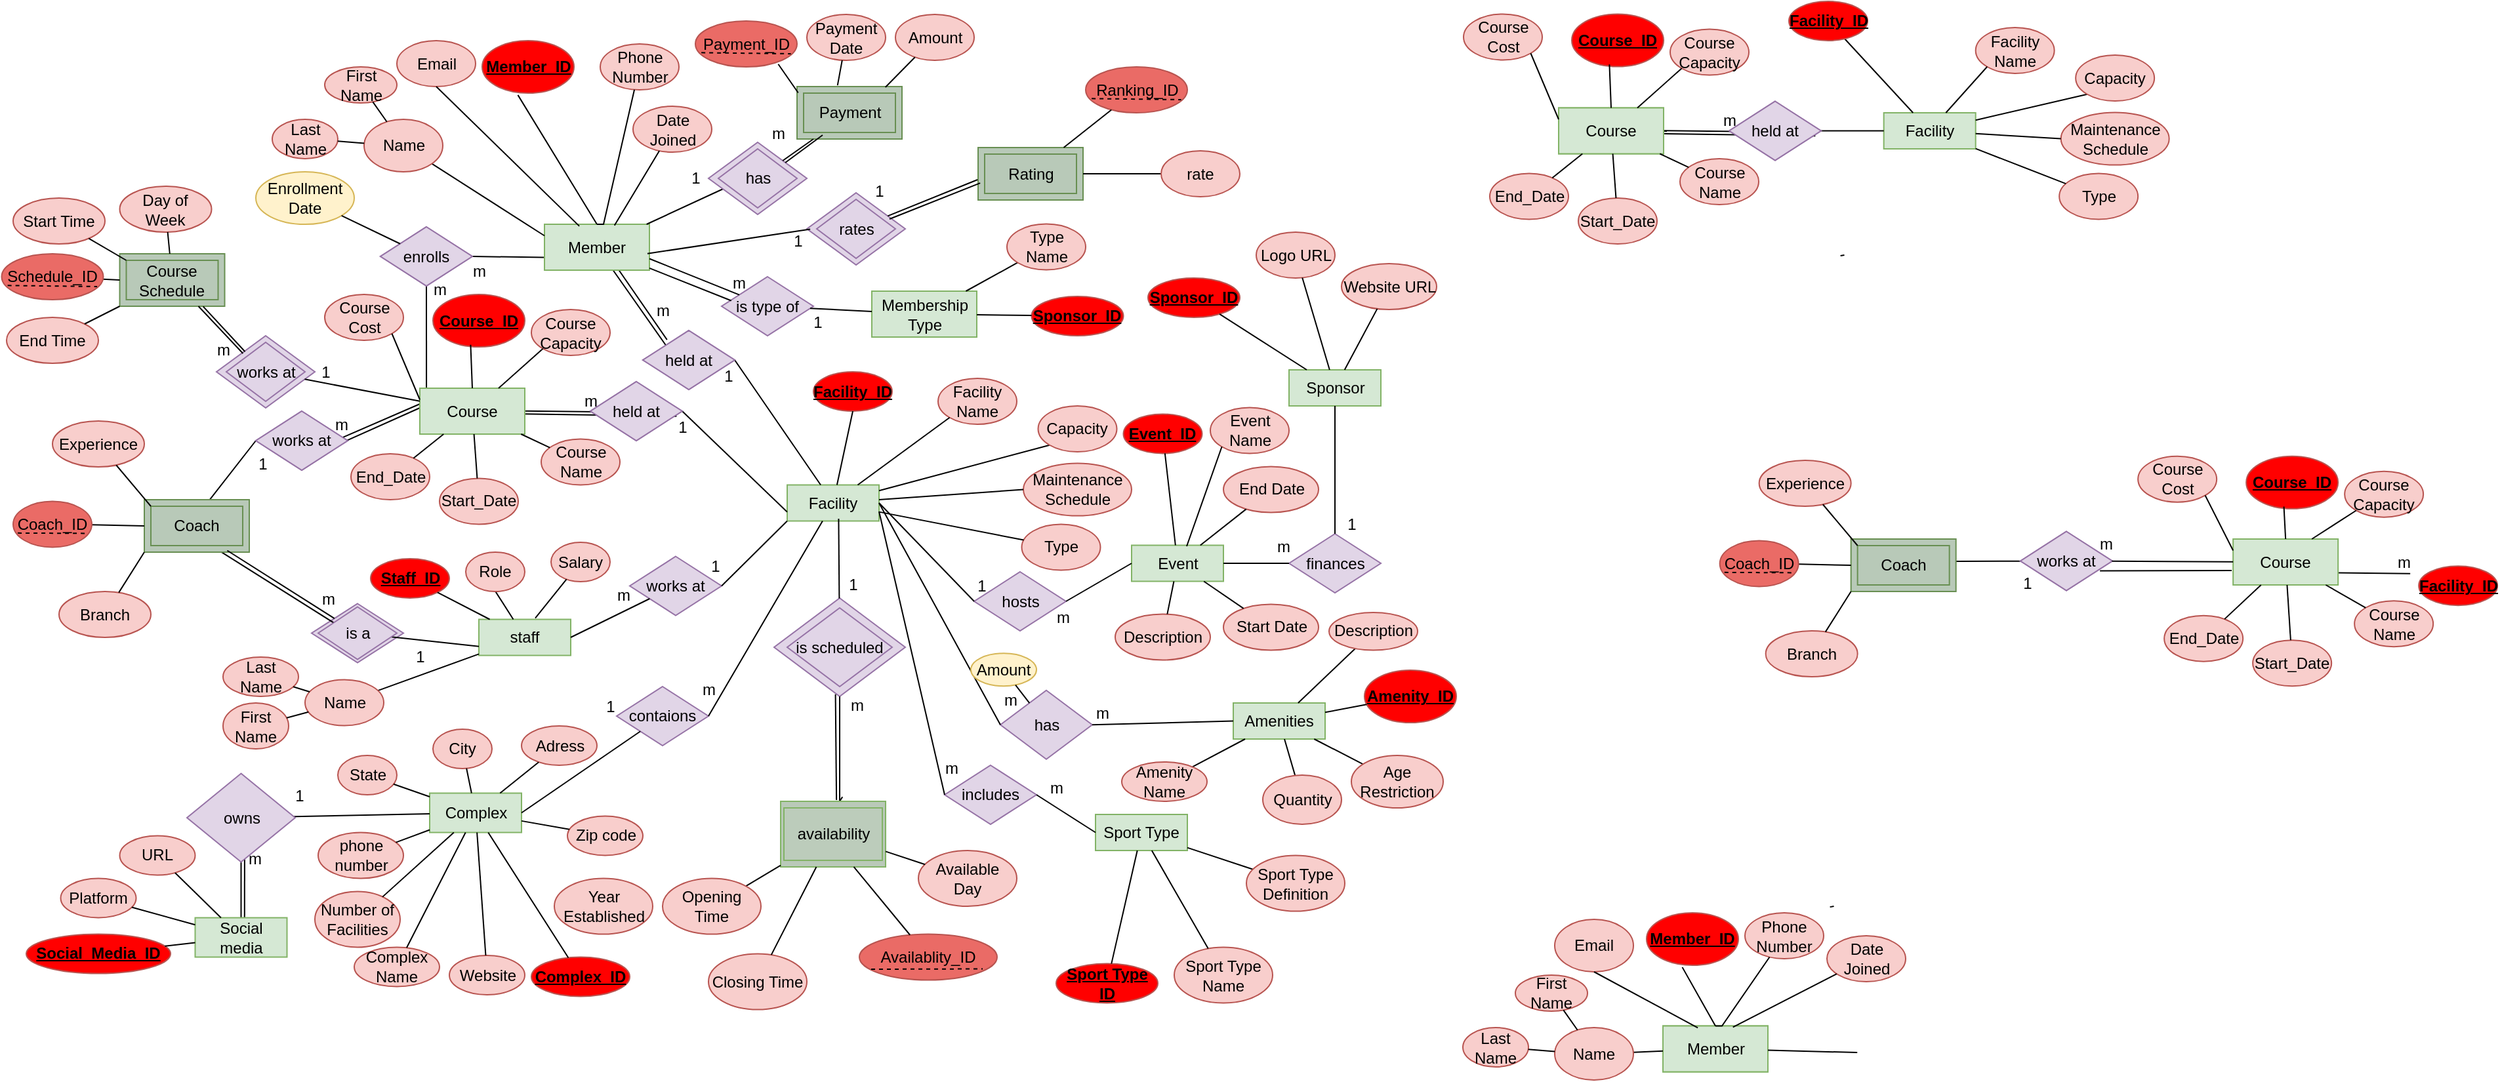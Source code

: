 <mxfile version="21.2.3" type="github">
  <diagram name="Page-1" id="PLng9I4rJ-9IpL7VwerK">
    <mxGraphModel dx="2335" dy="696" grid="1" gridSize="10" guides="1" tooltips="1" connect="1" arrows="1" fold="1" page="1" pageScale="1" pageWidth="850" pageHeight="1100" math="0" shadow="0">
      <root>
        <mxCell id="0" />
        <mxCell id="1" parent="0" />
        <mxCell id="hlcQiqIEzfI4XioGV9WH-1" value="Complex" style="rounded=0;whiteSpace=wrap;html=1;fillColor=#d5e8d4;strokeColor=#82b366;" parent="1" vertex="1">
          <mxGeometry x="97.5" y="673.75" width="70" height="30" as="geometry" />
        </mxCell>
        <mxCell id="hlcQiqIEzfI4XioGV9WH-3" value="Facility" style="rounded=0;whiteSpace=wrap;html=1;fillColor=#d5e8d4;strokeColor=#82b366;" parent="1" vertex="1">
          <mxGeometry x="370" y="438.75" width="70" height="27.5" as="geometry" />
        </mxCell>
        <mxCell id="hlcQiqIEzfI4XioGV9WH-5" value="contaions" style="rhombus;whiteSpace=wrap;html=1;fillColor=#e1d5e7;strokeColor=#9673a6;" parent="1" vertex="1">
          <mxGeometry x="240" y="592.5" width="70" height="45" as="geometry" />
        </mxCell>
        <mxCell id="hlcQiqIEzfI4XioGV9WH-12" value="" style="endArrow=none;html=1;rounded=0;exitX=1;exitY=0.5;exitDx=0;exitDy=0;" parent="1" source="hlcQiqIEzfI4XioGV9WH-1" target="hlcQiqIEzfI4XioGV9WH-5" edge="1">
          <mxGeometry width="50" height="50" relative="1" as="geometry">
            <mxPoint x="497.5" y="651.25" as="sourcePoint" />
            <mxPoint x="237.5" y="623.75" as="targetPoint" />
          </mxGeometry>
        </mxCell>
        <mxCell id="hlcQiqIEzfI4XioGV9WH-15" value="1" style="text;html=1;align=center;verticalAlign=middle;resizable=0;points=[];autosize=1;strokeColor=none;fillColor=none;" parent="1" vertex="1">
          <mxGeometry x="220" y="592.5" width="30" height="30" as="geometry" />
        </mxCell>
        <mxCell id="hlcQiqIEzfI4XioGV9WH-18" value="" style="endArrow=none;html=1;rounded=0;exitX=1;exitY=0.5;exitDx=0;exitDy=0;" parent="1" source="hlcQiqIEzfI4XioGV9WH-5" target="hlcQiqIEzfI4XioGV9WH-3" edge="1">
          <mxGeometry width="50" height="50" relative="1" as="geometry">
            <mxPoint x="255" y="310" as="sourcePoint" />
            <mxPoint x="305" y="260" as="targetPoint" />
          </mxGeometry>
        </mxCell>
        <mxCell id="hlcQiqIEzfI4XioGV9WH-19" value="m" style="text;html=1;align=center;verticalAlign=middle;resizable=0;points=[];autosize=1;strokeColor=none;fillColor=none;" parent="1" vertex="1">
          <mxGeometry x="295" y="580" width="30" height="30" as="geometry" />
        </mxCell>
        <mxCell id="hlcQiqIEzfI4XioGV9WH-25" value="m" style="text;html=1;align=center;verticalAlign=middle;resizable=0;points=[];autosize=1;strokeColor=none;fillColor=none;" parent="1" vertex="1">
          <mxGeometry x="-51.25" y="708.75" width="30" height="30" as="geometry" />
        </mxCell>
        <mxCell id="hlcQiqIEzfI4XioGV9WH-26" value="1" style="text;html=1;align=center;verticalAlign=middle;resizable=0;points=[];autosize=1;strokeColor=none;fillColor=none;" parent="1" vertex="1">
          <mxGeometry x="-17.5" y="661.25" width="30" height="30" as="geometry" />
        </mxCell>
        <mxCell id="hlcQiqIEzfI4XioGV9WH-27" value="" style="endArrow=none;html=1;rounded=0;" parent="1" source="hlcQiqIEzfI4XioGV9WH-1" target="hlcQiqIEzfI4XioGV9WH-54" edge="1">
          <mxGeometry width="50" height="50" relative="1" as="geometry">
            <mxPoint x="317.5" y="634.25" as="sourcePoint" />
            <mxPoint x="167.5" y="691.25" as="targetPoint" />
          </mxGeometry>
        </mxCell>
        <mxCell id="hlcQiqIEzfI4XioGV9WH-29" value="" style="endArrow=none;html=1;rounded=0;entryX=0.5;entryY=0;entryDx=0;entryDy=0;" parent="1" source="hlcQiqIEzfI4XioGV9WH-54" edge="1">
          <mxGeometry width="50" height="50" relative="1" as="geometry">
            <mxPoint x="-46.25" y="718.75" as="sourcePoint" />
            <mxPoint x="-46.25" y="768.75" as="targetPoint" />
          </mxGeometry>
        </mxCell>
        <mxCell id="hlcQiqIEzfI4XioGV9WH-33" value="" style="endArrow=none;html=1;rounded=0;entryX=0.533;entryY=0.019;entryDx=0;entryDy=0;entryPerimeter=0;exitX=0.53;exitY=0.984;exitDx=0;exitDy=0;exitPerimeter=0;" parent="1" edge="1">
          <mxGeometry width="50" height="50" relative="1" as="geometry">
            <mxPoint x="-43.55" y="717.79" as="sourcePoint" />
            <mxPoint x="-43.61" y="769.7" as="targetPoint" />
          </mxGeometry>
        </mxCell>
        <mxCell id="hlcQiqIEzfI4XioGV9WH-36" value="" style="rhombus;whiteSpace=wrap;html=1;fillColor=#e1d5e7;strokeColor=#9673a6;" parent="1" vertex="1">
          <mxGeometry x="360" y="525" width="100" height="75" as="geometry" />
        </mxCell>
        <mxCell id="hlcQiqIEzfI4XioGV9WH-37" value="" style="endArrow=none;html=1;rounded=0;exitX=0.468;exitY=0.979;exitDx=0;exitDy=0;exitPerimeter=0;entryX=0.532;entryY=-0.019;entryDx=0;entryDy=0;entryPerimeter=0;" parent="1" source="hlcQiqIEzfI4XioGV9WH-36" target="hlcQiqIEzfI4XioGV9WH-41" edge="1">
          <mxGeometry width="50" height="50" relative="1" as="geometry">
            <mxPoint x="404.69" y="600" as="sourcePoint" />
            <mxPoint x="405" y="680" as="targetPoint" />
          </mxGeometry>
        </mxCell>
        <mxCell id="hlcQiqIEzfI4XioGV9WH-39" value="" style="endArrow=none;html=1;rounded=0;entryX=0.589;entryY=-0.068;entryDx=0;entryDy=0;exitX=0.5;exitY=1;exitDx=0;exitDy=0;exitPerimeter=0;entryPerimeter=0;" parent="1" source="hlcQiqIEzfI4XioGV9WH-36" target="hlcQiqIEzfI4XioGV9WH-41" edge="1">
          <mxGeometry width="50" height="50" relative="1" as="geometry">
            <mxPoint x="415" y="600" as="sourcePoint" />
            <mxPoint x="414.69" y="675" as="targetPoint" />
            <Array as="points">
              <mxPoint x="410" y="680" />
            </Array>
          </mxGeometry>
        </mxCell>
        <mxCell id="hlcQiqIEzfI4XioGV9WH-41" value="" style="rounded=0;whiteSpace=wrap;html=1;fillColor=#B9C9B8;strokeColor=#82b366;" parent="1" vertex="1">
          <mxGeometry x="365" y="680" width="80" height="50" as="geometry" />
        </mxCell>
        <mxCell id="hlcQiqIEzfI4XioGV9WH-42" value="availability" style="rounded=0;whiteSpace=wrap;html=1;fillColor=#BCCCBB;strokeColor=#82b366;" parent="1" vertex="1">
          <mxGeometry x="367.5" y="685" width="75" height="40" as="geometry" />
        </mxCell>
        <mxCell id="hlcQiqIEzfI4XioGV9WH-50" value="" style="endArrow=none;html=1;rounded=0;exitX=0.56;exitY=0.935;exitDx=0;exitDy=0;exitPerimeter=0;" parent="1" source="hlcQiqIEzfI4XioGV9WH-3" target="hlcQiqIEzfI4XioGV9WH-36" edge="1">
          <mxGeometry width="50" height="50" relative="1" as="geometry">
            <mxPoint x="409" y="470" as="sourcePoint" />
            <mxPoint x="205" y="530" as="targetPoint" />
          </mxGeometry>
        </mxCell>
        <mxCell id="hlcQiqIEzfI4XioGV9WH-52" value="is scheduled" style="rhombus;whiteSpace=wrap;html=1;fillColor=#e1d5e7;strokeColor=#9673a6;" parent="1" vertex="1">
          <mxGeometry x="370" y="532.5" width="80" height="60" as="geometry" />
        </mxCell>
        <mxCell id="hlcQiqIEzfI4XioGV9WH-54" value="owns" style="rhombus;whiteSpace=wrap;html=1;fillColor=#e1d5e7;strokeColor=#9673a6;" parent="1" vertex="1">
          <mxGeometry x="-87.5" y="658.75" width="82.5" height="67.5" as="geometry" />
        </mxCell>
        <mxCell id="hlcQiqIEzfI4XioGV9WH-64" value="Sport Type" style="rounded=0;whiteSpace=wrap;html=1;fillColor=#d5e8d4;strokeColor=#82b366;" parent="1" vertex="1">
          <mxGeometry x="605" y="690" width="70" height="27.5" as="geometry" />
        </mxCell>
        <mxCell id="hlcQiqIEzfI4XioGV9WH-65" value="includes" style="rhombus;whiteSpace=wrap;html=1;fillColor=#e1d5e7;strokeColor=#9673a6;" parent="1" vertex="1">
          <mxGeometry x="490" y="652.5" width="70" height="45" as="geometry" />
        </mxCell>
        <mxCell id="hlcQiqIEzfI4XioGV9WH-66" value="" style="endArrow=none;html=1;rounded=0;exitX=1;exitY=0.75;exitDx=0;exitDy=0;entryX=0;entryY=0.5;entryDx=0;entryDy=0;" parent="1" target="hlcQiqIEzfI4XioGV9WH-65" edge="1">
          <mxGeometry width="50" height="50" relative="1" as="geometry">
            <mxPoint x="440" y="459" as="sourcePoint" />
            <mxPoint x="790" y="460" as="targetPoint" />
          </mxGeometry>
        </mxCell>
        <mxCell id="hlcQiqIEzfI4XioGV9WH-67" value="m" style="text;html=1;align=center;verticalAlign=middle;resizable=0;points=[];autosize=1;strokeColor=none;fillColor=none;" parent="1" vertex="1">
          <mxGeometry x="480" y="640" width="30" height="30" as="geometry" />
        </mxCell>
        <mxCell id="hlcQiqIEzfI4XioGV9WH-68" value="" style="endArrow=none;html=1;rounded=0;exitX=1;exitY=0.5;exitDx=0;exitDy=0;entryX=0;entryY=0.5;entryDx=0;entryDy=0;" parent="1" source="hlcQiqIEzfI4XioGV9WH-65" target="hlcQiqIEzfI4XioGV9WH-64" edge="1">
          <mxGeometry width="50" height="50" relative="1" as="geometry">
            <mxPoint x="500" y="497.5" as="sourcePoint" />
            <mxPoint x="550" y="447.5" as="targetPoint" />
          </mxGeometry>
        </mxCell>
        <mxCell id="hlcQiqIEzfI4XioGV9WH-69" value="m" style="text;html=1;align=center;verticalAlign=middle;resizable=0;points=[];autosize=1;strokeColor=none;fillColor=none;" parent="1" vertex="1">
          <mxGeometry x="560" y="655" width="30" height="30" as="geometry" />
        </mxCell>
        <mxCell id="hlcQiqIEzfI4XioGV9WH-70" value="Amenities" style="rounded=0;whiteSpace=wrap;html=1;fillColor=#d5e8d4;strokeColor=#82b366;" parent="1" vertex="1">
          <mxGeometry x="710" y="605" width="70" height="27.5" as="geometry" />
        </mxCell>
        <mxCell id="hlcQiqIEzfI4XioGV9WH-71" value="has" style="rhombus;whiteSpace=wrap;html=1;fillColor=#e1d5e7;strokeColor=#9673a6;" parent="1" vertex="1">
          <mxGeometry x="532.5" y="595.37" width="70" height="52.5" as="geometry" />
        </mxCell>
        <mxCell id="hlcQiqIEzfI4XioGV9WH-72" value="" style="endArrow=none;html=1;rounded=0;entryX=0;entryY=0.5;entryDx=0;entryDy=0;exitX=1;exitY=0.5;exitDx=0;exitDy=0;" parent="1" source="hlcQiqIEzfI4XioGV9WH-3" target="hlcQiqIEzfI4XioGV9WH-71" edge="1">
          <mxGeometry width="50" height="50" relative="1" as="geometry">
            <mxPoint x="420" y="535.09" as="sourcePoint" />
            <mxPoint x="872.5" y="392.5" as="targetPoint" />
          </mxGeometry>
        </mxCell>
        <mxCell id="hlcQiqIEzfI4XioGV9WH-73" value="m" style="text;html=1;align=center;verticalAlign=middle;resizable=0;points=[];autosize=1;strokeColor=none;fillColor=none;" parent="1" vertex="1">
          <mxGeometry x="525" y="587.87" width="30" height="30" as="geometry" />
        </mxCell>
        <mxCell id="hlcQiqIEzfI4XioGV9WH-74" value="" style="endArrow=none;html=1;rounded=0;exitX=1;exitY=0.5;exitDx=0;exitDy=0;entryX=0;entryY=0.5;entryDx=0;entryDy=0;" parent="1" source="hlcQiqIEzfI4XioGV9WH-71" target="hlcQiqIEzfI4XioGV9WH-70" edge="1">
          <mxGeometry width="50" height="50" relative="1" as="geometry">
            <mxPoint x="582.5" y="430" as="sourcePoint" />
            <mxPoint x="632.5" y="380" as="targetPoint" />
          </mxGeometry>
        </mxCell>
        <mxCell id="hlcQiqIEzfI4XioGV9WH-75" value="m" style="text;html=1;align=center;verticalAlign=middle;resizable=0;points=[];autosize=1;strokeColor=none;fillColor=none;" parent="1" vertex="1">
          <mxGeometry x="595" y="597.87" width="30" height="30" as="geometry" />
        </mxCell>
        <mxCell id="hlcQiqIEzfI4XioGV9WH-76" value="Event" style="rounded=0;whiteSpace=wrap;html=1;fillColor=#d5e8d4;strokeColor=#82b366;" parent="1" vertex="1">
          <mxGeometry x="632.5" y="484.75" width="70" height="27.5" as="geometry" />
        </mxCell>
        <mxCell id="hlcQiqIEzfI4XioGV9WH-77" value="hosts" style="rhombus;whiteSpace=wrap;html=1;fillColor=#e1d5e7;strokeColor=#9673a6;" parent="1" vertex="1">
          <mxGeometry x="512.5" y="505" width="70" height="45" as="geometry" />
        </mxCell>
        <mxCell id="hlcQiqIEzfI4XioGV9WH-78" value="" style="endArrow=none;html=1;rounded=0;exitX=1;exitY=0.5;exitDx=0;exitDy=0;entryX=0;entryY=0.5;entryDx=0;entryDy=0;" parent="1" source="hlcQiqIEzfI4XioGV9WH-3" target="hlcQiqIEzfI4XioGV9WH-77" edge="1">
          <mxGeometry width="50" height="50" relative="1" as="geometry">
            <mxPoint x="425" y="521.5" as="sourcePoint" />
            <mxPoint x="815" y="280" as="targetPoint" />
          </mxGeometry>
        </mxCell>
        <mxCell id="hlcQiqIEzfI4XioGV9WH-79" value="1" style="text;html=1;align=center;verticalAlign=middle;resizable=0;points=[];autosize=1;strokeColor=none;fillColor=none;" parent="1" vertex="1">
          <mxGeometry x="502.5" y="501.25" width="30" height="30" as="geometry" />
        </mxCell>
        <mxCell id="hlcQiqIEzfI4XioGV9WH-80" value="" style="endArrow=none;html=1;rounded=0;exitX=1;exitY=0.5;exitDx=0;exitDy=0;entryX=0;entryY=0.5;entryDx=0;entryDy=0;" parent="1" source="hlcQiqIEzfI4XioGV9WH-77" target="hlcQiqIEzfI4XioGV9WH-76" edge="1">
          <mxGeometry width="50" height="50" relative="1" as="geometry">
            <mxPoint x="525" y="317.5" as="sourcePoint" />
            <mxPoint x="575" y="267.5" as="targetPoint" />
          </mxGeometry>
        </mxCell>
        <mxCell id="hlcQiqIEzfI4XioGV9WH-81" value="m" style="text;html=1;align=center;verticalAlign=middle;resizable=0;points=[];autosize=1;strokeColor=none;fillColor=none;" parent="1" vertex="1">
          <mxGeometry x="565" y="525" width="30" height="30" as="geometry" />
        </mxCell>
        <mxCell id="hlcQiqIEzfI4XioGV9WH-83" value="Sponsor" style="rounded=0;whiteSpace=wrap;html=1;fillColor=#d5e8d4;strokeColor=#82b366;" parent="1" vertex="1">
          <mxGeometry x="752.5" y="351" width="70" height="27.5" as="geometry" />
        </mxCell>
        <mxCell id="hlcQiqIEzfI4XioGV9WH-84" value="finances" style="rhombus;whiteSpace=wrap;html=1;fillColor=#e1d5e7;strokeColor=#9673a6;" parent="1" vertex="1">
          <mxGeometry x="752.5" y="476" width="70" height="45" as="geometry" />
        </mxCell>
        <mxCell id="hlcQiqIEzfI4XioGV9WH-85" value="" style="endArrow=none;html=1;rounded=0;exitX=1;exitY=0.5;exitDx=0;exitDy=0;entryX=0;entryY=0.5;entryDx=0;entryDy=0;" parent="1" source="hlcQiqIEzfI4XioGV9WH-76" target="hlcQiqIEzfI4XioGV9WH-84" edge="1">
          <mxGeometry width="50" height="50" relative="1" as="geometry">
            <mxPoint x="617.5" y="579.75" as="sourcePoint" />
            <mxPoint x="1022.5" y="376" as="targetPoint" />
          </mxGeometry>
        </mxCell>
        <mxCell id="hlcQiqIEzfI4XioGV9WH-86" value="m" style="text;html=1;align=center;verticalAlign=middle;resizable=0;points=[];autosize=1;strokeColor=none;fillColor=none;" parent="1" vertex="1">
          <mxGeometry x="732.5" y="471" width="30" height="30" as="geometry" />
        </mxCell>
        <mxCell id="hlcQiqIEzfI4XioGV9WH-87" value="" style="endArrow=none;html=1;rounded=0;" parent="1" source="hlcQiqIEzfI4XioGV9WH-84" target="hlcQiqIEzfI4XioGV9WH-83" edge="1">
          <mxGeometry width="50" height="50" relative="1" as="geometry">
            <mxPoint x="765" y="413.5" as="sourcePoint" />
            <mxPoint x="815" y="363.5" as="targetPoint" />
          </mxGeometry>
        </mxCell>
        <mxCell id="hlcQiqIEzfI4XioGV9WH-88" value="1" style="text;html=1;align=center;verticalAlign=middle;resizable=0;points=[];autosize=1;strokeColor=none;fillColor=none;" parent="1" vertex="1">
          <mxGeometry x="785" y="453.5" width="30" height="30" as="geometry" />
        </mxCell>
        <mxCell id="hlcQiqIEzfI4XioGV9WH-89" value="staff" style="rounded=0;whiteSpace=wrap;html=1;fillColor=#d5e8d4;strokeColor=#82b366;" parent="1" vertex="1">
          <mxGeometry x="135" y="541.25" width="70" height="27.5" as="geometry" />
        </mxCell>
        <mxCell id="hlcQiqIEzfI4XioGV9WH-90" value="works at" style="rhombus;whiteSpace=wrap;html=1;fillColor=#e1d5e7;strokeColor=#9673a6;" parent="1" vertex="1">
          <mxGeometry x="250" y="493.25" width="70" height="45" as="geometry" />
        </mxCell>
        <mxCell id="hlcQiqIEzfI4XioGV9WH-91" value="" style="endArrow=none;html=1;rounded=0;exitX=0;exitY=1;exitDx=0;exitDy=0;entryX=1;entryY=0.5;entryDx=0;entryDy=0;" parent="1" source="hlcQiqIEzfI4XioGV9WH-3" target="hlcQiqIEzfI4XioGV9WH-90" edge="1">
          <mxGeometry width="50" height="50" relative="1" as="geometry">
            <mxPoint x="90" y="226.5" as="sourcePoint" />
            <mxPoint x="440" y="227.5" as="targetPoint" />
          </mxGeometry>
        </mxCell>
        <mxCell id="hlcQiqIEzfI4XioGV9WH-92" value="m" style="text;html=1;align=center;verticalAlign=middle;resizable=0;points=[];autosize=1;strokeColor=none;fillColor=none;" parent="1" vertex="1">
          <mxGeometry x="230" y="508.25" width="30" height="30" as="geometry" />
        </mxCell>
        <mxCell id="hlcQiqIEzfI4XioGV9WH-94" value="1" style="text;html=1;align=center;verticalAlign=middle;resizable=0;points=[];autosize=1;strokeColor=none;fillColor=none;" parent="1" vertex="1">
          <mxGeometry x="300" y="486.25" width="30" height="30" as="geometry" />
        </mxCell>
        <mxCell id="hlcQiqIEzfI4XioGV9WH-95" value="" style="endArrow=none;html=1;rounded=0;entryX=1;entryY=0.5;entryDx=0;entryDy=0;" parent="1" source="hlcQiqIEzfI4XioGV9WH-90" target="hlcQiqIEzfI4XioGV9WH-89" edge="1">
          <mxGeometry width="50" height="50" relative="1" as="geometry">
            <mxPoint x="232.5" y="513.25" as="sourcePoint" />
            <mxPoint x="107.5" y="502" as="targetPoint" />
          </mxGeometry>
        </mxCell>
        <mxCell id="hlcQiqIEzfI4XioGV9WH-98" value="held at" style="rhombus;whiteSpace=wrap;html=1;fillColor=#e1d5e7;strokeColor=#9673a6;" parent="1" vertex="1">
          <mxGeometry x="220" y="360" width="70" height="45" as="geometry" />
        </mxCell>
        <mxCell id="hlcQiqIEzfI4XioGV9WH-99" value="" style="endArrow=none;html=1;rounded=0;exitX=0;exitY=0.75;exitDx=0;exitDy=0;entryX=1;entryY=0.5;entryDx=0;entryDy=0;" parent="1" source="hlcQiqIEzfI4XioGV9WH-3" target="hlcQiqIEzfI4XioGV9WH-98" edge="1">
          <mxGeometry width="50" height="50" relative="1" as="geometry">
            <mxPoint x="370" y="399.75" as="sourcePoint" />
            <mxPoint x="440" y="161.25" as="targetPoint" />
          </mxGeometry>
        </mxCell>
        <mxCell id="hlcQiqIEzfI4XioGV9WH-100" value="m" style="text;html=1;align=center;verticalAlign=middle;resizable=0;points=[];autosize=1;strokeColor=none;fillColor=none;" parent="1" vertex="1">
          <mxGeometry x="205" y="360" width="30" height="30" as="geometry" />
        </mxCell>
        <mxCell id="hlcQiqIEzfI4XioGV9WH-101" value="1" style="text;html=1;align=center;verticalAlign=middle;resizable=0;points=[];autosize=1;strokeColor=none;fillColor=none;" parent="1" vertex="1">
          <mxGeometry x="275" y="380" width="30" height="30" as="geometry" />
        </mxCell>
        <mxCell id="hlcQiqIEzfI4XioGV9WH-102" value="" style="endArrow=none;html=1;rounded=0;exitX=0.078;exitY=0.512;exitDx=0;exitDy=0;exitPerimeter=0;entryX=0.994;entryY=0.559;entryDx=0;entryDy=0;entryPerimeter=0;" parent="1" source="hlcQiqIEzfI4XioGV9WH-112" edge="1">
          <mxGeometry width="50" height="50" relative="1" as="geometry">
            <mxPoint x="150" y="198.75" as="sourcePoint" />
            <mxPoint x="169.52" y="382.36" as="targetPoint" />
          </mxGeometry>
        </mxCell>
        <mxCell id="hlcQiqIEzfI4XioGV9WH-104" value="works at" style="rhombus;whiteSpace=wrap;html=1;fillColor=#e1d5e7;strokeColor=#9673a6;" parent="1" vertex="1">
          <mxGeometry x="-35" y="382.5" width="70" height="45" as="geometry" />
        </mxCell>
        <mxCell id="hlcQiqIEzfI4XioGV9WH-105" value="" style="endArrow=none;html=1;rounded=0;exitX=0;exitY=0.5;exitDx=0;exitDy=0;entryX=0.921;entryY=0.546;entryDx=0;entryDy=0;entryPerimeter=0;" parent="1" target="hlcQiqIEzfI4XioGV9WH-104" edge="1">
          <mxGeometry width="50" height="50" relative="1" as="geometry">
            <mxPoint x="90" y="380" as="sourcePoint" />
            <mxPoint x="315" y="31.25" as="targetPoint" />
          </mxGeometry>
        </mxCell>
        <mxCell id="hlcQiqIEzfI4XioGV9WH-108" value="" style="endArrow=none;html=1;rounded=0;exitX=0;exitY=0.5;exitDx=0;exitDy=0;entryX=0.5;entryY=0;entryDx=0;entryDy=0;" parent="1" source="hlcQiqIEzfI4XioGV9WH-126" edge="1">
          <mxGeometry width="50" height="50" relative="1" as="geometry">
            <mxPoint x="25" y="68.75" as="sourcePoint" />
            <mxPoint x="-75" y="456.25" as="targetPoint" />
          </mxGeometry>
        </mxCell>
        <mxCell id="hlcQiqIEzfI4XioGV9WH-111" value="" style="endArrow=none;html=1;rounded=0;entryX=0.984;entryY=0.617;entryDx=0;entryDy=0;entryPerimeter=0;exitX=0.938;exitY=0.585;exitDx=0;exitDy=0;exitPerimeter=0;" parent="1" source="hlcQiqIEzfI4XioGV9WH-112" edge="1">
          <mxGeometry width="50" height="50" relative="1" as="geometry">
            <mxPoint x="230" y="390" as="sourcePoint" />
            <mxPoint x="168.72" y="384.68" as="targetPoint" />
          </mxGeometry>
        </mxCell>
        <mxCell id="hlcQiqIEzfI4XioGV9WH-112" value="held at" style="rhombus;whiteSpace=wrap;html=1;fillColor=#e1d5e7;strokeColor=#9673a6;" parent="1" vertex="1">
          <mxGeometry x="220" y="360" width="70" height="45" as="geometry" />
        </mxCell>
        <mxCell id="hlcQiqIEzfI4XioGV9WH-123" value="" style="endArrow=none;html=1;rounded=0;exitX=0.029;exitY=0.4;exitDx=0;exitDy=0;entryX=0.924;entryY=0.46;entryDx=0;entryDy=0;entryPerimeter=0;exitPerimeter=0;" parent="1" target="hlcQiqIEzfI4XioGV9WH-104" edge="1">
          <mxGeometry width="50" height="50" relative="1" as="geometry">
            <mxPoint x="92.32" y="376.0" as="sourcePoint" />
            <mxPoint x="30" y="360" as="targetPoint" />
          </mxGeometry>
        </mxCell>
        <mxCell id="hlcQiqIEzfI4XioGV9WH-126" value="works at" style="rhombus;whiteSpace=wrap;html=1;fillColor=#e1d5e7;strokeColor=#9673a6;" parent="1" vertex="1">
          <mxGeometry x="-35" y="382.5" width="70" height="45" as="geometry" />
        </mxCell>
        <mxCell id="hlcQiqIEzfI4XioGV9WH-127" value="is a" style="rhombus;whiteSpace=wrap;html=1;fillColor=#e1d5e7;strokeColor=#9673a6;" parent="1" vertex="1">
          <mxGeometry x="7.5" y="529.25" width="70" height="45" as="geometry" />
        </mxCell>
        <mxCell id="hlcQiqIEzfI4XioGV9WH-133" value="1" style="text;html=1;align=center;verticalAlign=middle;resizable=0;points=[];autosize=1;strokeColor=none;fillColor=none;" parent="1" vertex="1">
          <mxGeometry x="-45" y="407.5" width="30" height="30" as="geometry" />
        </mxCell>
        <mxCell id="hlcQiqIEzfI4XioGV9WH-135" value="m" style="text;html=1;align=center;verticalAlign=middle;resizable=0;points=[];autosize=1;strokeColor=none;fillColor=none;" parent="1" vertex="1">
          <mxGeometry x="15" y="377.5" width="30" height="30" as="geometry" />
        </mxCell>
        <mxCell id="hlcQiqIEzfI4XioGV9WH-136" value="1" style="text;html=1;align=center;verticalAlign=middle;resizable=0;points=[];autosize=1;strokeColor=none;fillColor=none;" parent="1" vertex="1">
          <mxGeometry x="75" y="555" width="30" height="30" as="geometry" />
        </mxCell>
        <mxCell id="hlcQiqIEzfI4XioGV9WH-137" value="m" style="text;html=1;align=center;verticalAlign=middle;resizable=0;points=[];autosize=1;strokeColor=none;fillColor=none;" parent="1" vertex="1">
          <mxGeometry x="5" y="511.25" width="30" height="30" as="geometry" />
        </mxCell>
        <mxCell id="hlcQiqIEzfI4XioGV9WH-138" value="" style="endArrow=none;html=1;rounded=0;exitX=0.625;exitY=0.706;exitDx=0;exitDy=0;entryX=0.586;entryY=1.049;entryDx=0;entryDy=0;entryPerimeter=0;exitPerimeter=0;" parent="1" source="hlcQiqIEzfI4XioGV9WH-147" edge="1">
          <mxGeometry width="50" height="50" relative="1" as="geometry">
            <mxPoint x="-20" y="398" as="sourcePoint" />
            <mxPoint x="-68.98" y="485.097" as="targetPoint" />
          </mxGeometry>
        </mxCell>
        <mxCell id="hlcQiqIEzfI4XioGV9WH-139" value="" style="endArrow=none;html=1;rounded=0;exitX=0;exitY=0.75;exitDx=0;exitDy=0;" parent="1" source="hlcQiqIEzfI4XioGV9WH-89" target="hlcQiqIEzfI4XioGV9WH-147" edge="1">
          <mxGeometry width="50" height="50" relative="1" as="geometry">
            <mxPoint x="35" y="594.25" as="sourcePoint" />
            <mxPoint x="-14" y="566.25" as="targetPoint" />
          </mxGeometry>
        </mxCell>
        <mxCell id="hlcQiqIEzfI4XioGV9WH-140" value="Social media" style="rounded=0;whiteSpace=wrap;html=1;fillColor=#d5e8d4;strokeColor=#82b366;" parent="1" vertex="1">
          <mxGeometry x="-81.25" y="768.75" width="70" height="30" as="geometry" />
        </mxCell>
        <mxCell id="hlcQiqIEzfI4XioGV9WH-143" value="Courses" style="rounded=0;whiteSpace=wrap;html=1;fillColor=#B8C9B8;strokeColor=#688F52;" parent="1" vertex="1">
          <mxGeometry x="-120" y="450" width="80" height="40" as="geometry" />
        </mxCell>
        <mxCell id="hlcQiqIEzfI4XioGV9WH-144" value="Coach" style="rounded=0;whiteSpace=wrap;html=1;fillColor=#B8C9B8;strokeColor=#688F52;" parent="1" vertex="1">
          <mxGeometry x="-115" y="455" width="70" height="30" as="geometry" />
        </mxCell>
        <mxCell id="hlcQiqIEzfI4XioGV9WH-145" value="Course" style="rounded=0;whiteSpace=wrap;html=1;fillColor=#d5e8d4;strokeColor=#82b366;" parent="1" vertex="1">
          <mxGeometry x="90" y="365" width="80" height="35" as="geometry" />
        </mxCell>
        <mxCell id="hlcQiqIEzfI4XioGV9WH-146" value="" style="endArrow=none;html=1;rounded=0;entryX=0.79;entryY=0.969;entryDx=0;entryDy=0;entryPerimeter=0;" parent="1" source="hlcQiqIEzfI4XioGV9WH-127" target="hlcQiqIEzfI4XioGV9WH-143" edge="1">
          <mxGeometry width="50" height="50" relative="1" as="geometry">
            <mxPoint x="-10" y="520" as="sourcePoint" />
            <mxPoint x="-55" y="490" as="targetPoint" />
          </mxGeometry>
        </mxCell>
        <mxCell id="hlcQiqIEzfI4XioGV9WH-147" value="is a" style="rhombus;whiteSpace=wrap;html=1;fillColor=#e1d5e7;strokeColor=#9673a6;" parent="1" vertex="1">
          <mxGeometry x="12.5" y="531.75" width="60" height="40" as="geometry" />
        </mxCell>
        <mxCell id="hlcQiqIEzfI4XioGV9WH-148" value="held at" style="rhombus;whiteSpace=wrap;html=1;fillColor=#e1d5e7;strokeColor=#9673a6;" parent="1" vertex="1">
          <mxGeometry x="260" y="321" width="70" height="45" as="geometry" />
        </mxCell>
        <mxCell id="hlcQiqIEzfI4XioGV9WH-149" value="" style="endArrow=none;html=1;rounded=0;entryX=1;entryY=0.5;entryDx=0;entryDy=0;" parent="1" source="hlcQiqIEzfI4XioGV9WH-3" target="hlcQiqIEzfI4XioGV9WH-148" edge="1">
          <mxGeometry width="50" height="50" relative="1" as="geometry">
            <mxPoint x="425" y="390" as="sourcePoint" />
            <mxPoint x="495" y="92.25" as="targetPoint" />
          </mxGeometry>
        </mxCell>
        <mxCell id="hlcQiqIEzfI4XioGV9WH-151" value="1" style="text;html=1;align=center;verticalAlign=middle;resizable=0;points=[];autosize=1;strokeColor=none;fillColor=none;" parent="1" vertex="1">
          <mxGeometry x="310" y="341" width="30" height="30" as="geometry" />
        </mxCell>
        <mxCell id="hlcQiqIEzfI4XioGV9WH-152" value="" style="endArrow=none;html=1;rounded=0;exitX=0.263;exitY=0.157;exitDx=0;exitDy=0;exitPerimeter=0;entryX=0.691;entryY=0.939;entryDx=0;entryDy=0;entryPerimeter=0;" parent="1" source="hlcQiqIEzfI4XioGV9WH-154" target="hlcQiqIEzfI4XioGV9WH-175" edge="1">
          <mxGeometry width="50" height="50" relative="1" as="geometry">
            <mxPoint x="205" y="129.75" as="sourcePoint" />
            <mxPoint x="224.52" y="313.36" as="targetPoint" />
          </mxGeometry>
        </mxCell>
        <mxCell id="hlcQiqIEzfI4XioGV9WH-153" value="" style="endArrow=none;html=1;rounded=0;exitX=0;exitY=0;exitDx=0;exitDy=0;" parent="1" source="hlcQiqIEzfI4XioGV9WH-154" target="hlcQiqIEzfI4XioGV9WH-175" edge="1">
          <mxGeometry width="50" height="50" relative="1" as="geometry">
            <mxPoint x="285" y="321" as="sourcePoint" />
            <mxPoint x="223.72" y="315.68" as="targetPoint" />
          </mxGeometry>
        </mxCell>
        <mxCell id="hlcQiqIEzfI4XioGV9WH-154" value="held at" style="rhombus;whiteSpace=wrap;html=1;fillColor=#e1d5e7;strokeColor=#9673a6;" parent="1" vertex="1">
          <mxGeometry x="260" y="321" width="70" height="45" as="geometry" />
        </mxCell>
        <mxCell id="hlcQiqIEzfI4XioGV9WH-155" value="Member" style="rounded=0;whiteSpace=wrap;html=1;fillColor=#d5e8d4;strokeColor=#82b366;" parent="1" vertex="1">
          <mxGeometry x="185" y="240" width="80" height="35" as="geometry" />
        </mxCell>
        <mxCell id="hlcQiqIEzfI4XioGV9WH-157" value="held at" style="rhombus;whiteSpace=wrap;html=1;fillColor=#e1d5e7;strokeColor=#9673a6;" parent="1" vertex="1">
          <mxGeometry x="60" y="242" width="70" height="45" as="geometry" />
        </mxCell>
        <mxCell id="hlcQiqIEzfI4XioGV9WH-158" value="" style="endArrow=none;html=1;rounded=0;exitX=0.813;exitY=0.75;exitDx=0;exitDy=0;entryX=1;entryY=0.5;entryDx=0;entryDy=0;exitPerimeter=0;" parent="1" source="hlcQiqIEzfI4XioGV9WH-155" target="hlcQiqIEzfI4XioGV9WH-157" edge="1">
          <mxGeometry width="50" height="50" relative="1" as="geometry">
            <mxPoint x="210" y="341" as="sourcePoint" />
            <mxPoint x="280" y="43.25" as="targetPoint" />
          </mxGeometry>
        </mxCell>
        <mxCell id="hlcQiqIEzfI4XioGV9WH-160" value="m" style="text;html=1;align=center;verticalAlign=middle;resizable=0;points=[];autosize=1;strokeColor=none;fillColor=none;" parent="1" vertex="1">
          <mxGeometry x="90" y="275" width="30" height="30" as="geometry" />
        </mxCell>
        <mxCell id="hlcQiqIEzfI4XioGV9WH-162" value="" style="endArrow=none;html=1;rounded=0;exitX=0.5;exitY=1;exitDx=0;exitDy=0;entryX=0.063;entryY=0.714;entryDx=0;entryDy=0;entryPerimeter=0;" parent="1" source="hlcQiqIEzfI4XioGV9WH-163" target="hlcQiqIEzfI4XioGV9WH-145" edge="1">
          <mxGeometry width="50" height="50" relative="1" as="geometry">
            <mxPoint x="70.93" y="307.76" as="sourcePoint" />
            <mxPoint x="90" y="360" as="targetPoint" />
          </mxGeometry>
        </mxCell>
        <mxCell id="hlcQiqIEzfI4XioGV9WH-163" value="enrolls" style="rhombus;whiteSpace=wrap;html=1;fillColor=#e1d5e7;strokeColor=#9673a6;" parent="1" vertex="1">
          <mxGeometry x="60" y="242" width="70" height="45" as="geometry" />
        </mxCell>
        <mxCell id="hlcQiqIEzfI4XioGV9WH-173" value="Course" style="rounded=0;whiteSpace=wrap;html=1;fillColor=#d5e8d4;strokeColor=#82b366;" parent="1" vertex="1">
          <mxGeometry x="90" y="365" width="80" height="35" as="geometry" />
        </mxCell>
        <mxCell id="hlcQiqIEzfI4XioGV9WH-174" value="m" style="text;html=1;align=center;verticalAlign=middle;resizable=0;points=[];autosize=1;strokeColor=none;fillColor=none;" parent="1" vertex="1">
          <mxGeometry x="120" y="261" width="30" height="30" as="geometry" />
        </mxCell>
        <mxCell id="hlcQiqIEzfI4XioGV9WH-175" value="Member" style="rounded=0;whiteSpace=wrap;html=1;fillColor=#d5e8d4;strokeColor=#82b366;" parent="1" vertex="1">
          <mxGeometry x="185" y="240" width="80" height="35" as="geometry" />
        </mxCell>
        <mxCell id="LpjfnR9nURVxCJBzHhJD-1" value="Facility_ID" style="ellipse;whiteSpace=wrap;html=1;fillColor=#FF0000;strokeColor=#B85450;fontStyle=5" parent="1" vertex="1">
          <mxGeometry x="390" y="352.5" width="60" height="30" as="geometry" />
        </mxCell>
        <mxCell id="LpjfnR9nURVxCJBzHhJD-7" value="Facility Name" style="ellipse;whiteSpace=wrap;html=1;fillColor=#f8cecc;strokeColor=#b85450;fontStyle=0" parent="1" vertex="1">
          <mxGeometry x="485" y="357.5" width="60" height="35" as="geometry" />
        </mxCell>
        <mxCell id="LpjfnR9nURVxCJBzHhJD-9" value="" style="endArrow=none;html=1;rounded=0;entryX=0.5;entryY=1;entryDx=0;entryDy=0;" parent="1" source="hlcQiqIEzfI4XioGV9WH-3" target="LpjfnR9nURVxCJBzHhJD-1" edge="1">
          <mxGeometry width="50" height="50" relative="1" as="geometry">
            <mxPoint x="300" y="570" as="sourcePoint" />
            <mxPoint x="350" y="520" as="targetPoint" />
          </mxGeometry>
        </mxCell>
        <mxCell id="LpjfnR9nURVxCJBzHhJD-10" value="" style="endArrow=none;html=1;rounded=0;entryX=0;entryY=1;entryDx=0;entryDy=0;" parent="1" source="hlcQiqIEzfI4XioGV9WH-3" target="LpjfnR9nURVxCJBzHhJD-7" edge="1">
          <mxGeometry width="50" height="50" relative="1" as="geometry">
            <mxPoint x="406.5" y="429.5" as="sourcePoint" />
            <mxPoint x="413.5" y="380.5" as="targetPoint" />
          </mxGeometry>
        </mxCell>
        <mxCell id="LpjfnR9nURVxCJBzHhJD-11" value="" style="endArrow=none;html=1;rounded=0;entryX=0;entryY=1;entryDx=0;entryDy=0;" parent="1" source="hlcQiqIEzfI4XioGV9WH-3" target="LpjfnR9nURVxCJBzHhJD-12" edge="1">
          <mxGeometry width="50" height="50" relative="1" as="geometry">
            <mxPoint x="408" y="447" as="sourcePoint" />
            <mxPoint x="448" y="365" as="targetPoint" />
          </mxGeometry>
        </mxCell>
        <mxCell id="LpjfnR9nURVxCJBzHhJD-12" value="Capacity" style="ellipse;whiteSpace=wrap;html=1;fillColor=#f8cecc;strokeColor=#b85450;fontStyle=0" parent="1" vertex="1">
          <mxGeometry x="561.25" y="378.5" width="60" height="35" as="geometry" />
        </mxCell>
        <mxCell id="LpjfnR9nURVxCJBzHhJD-13" value="Maintenance Schedule" style="ellipse;whiteSpace=wrap;html=1;fillColor=#f8cecc;strokeColor=#b85450;fontStyle=0" parent="1" vertex="1">
          <mxGeometry x="550" y="422.25" width="82.5" height="40" as="geometry" />
        </mxCell>
        <mxCell id="LpjfnR9nURVxCJBzHhJD-14" value="Type" style="ellipse;whiteSpace=wrap;html=1;fillColor=#f8cecc;strokeColor=#b85450;fontStyle=0" parent="1" vertex="1">
          <mxGeometry x="548.75" y="468.75" width="60" height="35" as="geometry" />
        </mxCell>
        <mxCell id="LpjfnR9nURVxCJBzHhJD-17" value="" style="endArrow=none;html=1;rounded=0;entryX=0;entryY=0.5;entryDx=0;entryDy=0;" parent="1" source="hlcQiqIEzfI4XioGV9WH-3" target="LpjfnR9nURVxCJBzHhJD-13" edge="1">
          <mxGeometry width="50" height="50" relative="1" as="geometry">
            <mxPoint x="420" y="440" as="sourcePoint" />
            <mxPoint x="523" y="336" as="targetPoint" />
          </mxGeometry>
        </mxCell>
        <mxCell id="LpjfnR9nURVxCJBzHhJD-19" value="" style="endArrow=none;html=1;rounded=0;" parent="1" source="hlcQiqIEzfI4XioGV9WH-3" target="LpjfnR9nURVxCJBzHhJD-14" edge="1">
          <mxGeometry width="50" height="50" relative="1" as="geometry">
            <mxPoint x="433" y="439" as="sourcePoint" />
            <mxPoint x="538" y="388" as="targetPoint" />
          </mxGeometry>
        </mxCell>
        <mxCell id="LpjfnR9nURVxCJBzHhJD-27" value="Member_ID" style="ellipse;whiteSpace=wrap;html=1;fillColor=#FF0000;strokeColor=#B85450;fontStyle=5" parent="1" vertex="1">
          <mxGeometry x="137.5" y="100" width="70" height="40" as="geometry" />
        </mxCell>
        <mxCell id="LpjfnR9nURVxCJBzHhJD-29" value="Phone Number" style="ellipse;whiteSpace=wrap;html=1;fillColor=#f8cecc;strokeColor=#b85450;fontStyle=0" parent="1" vertex="1">
          <mxGeometry x="227.5" y="102.5" width="60" height="35" as="geometry" />
        </mxCell>
        <mxCell id="LpjfnR9nURVxCJBzHhJD-30" value="Date Joined" style="ellipse;whiteSpace=wrap;html=1;fillColor=#f8cecc;strokeColor=#b85450;fontStyle=0" parent="1" vertex="1">
          <mxGeometry x="252.5" y="150" width="60" height="35" as="geometry" />
        </mxCell>
        <mxCell id="LpjfnR9nURVxCJBzHhJD-31" value="Email" style="ellipse;whiteSpace=wrap;html=1;fillColor=#f8cecc;strokeColor=#b85450;fontStyle=0" parent="1" vertex="1">
          <mxGeometry x="72.5" y="100" width="60" height="35" as="geometry" />
        </mxCell>
        <mxCell id="LpjfnR9nURVxCJBzHhJD-34" value="" style="endArrow=none;html=1;rounded=0;exitX=0.667;exitY=0.026;exitDx=0;exitDy=0;exitPerimeter=0;" parent="1" source="hlcQiqIEzfI4XioGV9WH-175" target="LpjfnR9nURVxCJBzHhJD-30" edge="1">
          <mxGeometry width="50" height="50" relative="1" as="geometry">
            <mxPoint x="458" y="229" as="sourcePoint" />
            <mxPoint x="510" y="150" as="targetPoint" />
          </mxGeometry>
        </mxCell>
        <mxCell id="LpjfnR9nURVxCJBzHhJD-35" value="" style="endArrow=none;html=1;rounded=0;exitX=0.5;exitY=0;exitDx=0;exitDy=0;" parent="1" source="hlcQiqIEzfI4XioGV9WH-175" target="LpjfnR9nURVxCJBzHhJD-29" edge="1">
          <mxGeometry width="50" height="50" relative="1" as="geometry">
            <mxPoint x="275" y="250" as="sourcePoint" />
            <mxPoint x="344" y="190" as="targetPoint" />
            <Array as="points">
              <mxPoint x="230" y="240" />
            </Array>
          </mxGeometry>
        </mxCell>
        <mxCell id="LpjfnR9nURVxCJBzHhJD-36" value="" style="endArrow=none;html=1;rounded=0;exitX=0.5;exitY=0;exitDx=0;exitDy=0;entryX=0.389;entryY=1.036;entryDx=0;entryDy=0;entryPerimeter=0;" parent="1" source="hlcQiqIEzfI4XioGV9WH-175" target="LpjfnR9nURVxCJBzHhJD-27" edge="1">
          <mxGeometry width="50" height="50" relative="1" as="geometry">
            <mxPoint x="250" y="250" as="sourcePoint" />
            <mxPoint x="329" y="146" as="targetPoint" />
          </mxGeometry>
        </mxCell>
        <mxCell id="LpjfnR9nURVxCJBzHhJD-37" value="" style="endArrow=none;html=1;rounded=0;exitX=0.332;exitY=0.041;exitDx=0;exitDy=0;entryX=0.5;entryY=1;entryDx=0;entryDy=0;exitPerimeter=0;" parent="1" source="hlcQiqIEzfI4XioGV9WH-175" target="LpjfnR9nURVxCJBzHhJD-31" edge="1">
          <mxGeometry width="50" height="50" relative="1" as="geometry">
            <mxPoint x="235" y="250" as="sourcePoint" />
            <mxPoint x="247" y="151" as="targetPoint" />
          </mxGeometry>
        </mxCell>
        <mxCell id="LpjfnR9nURVxCJBzHhJD-38" value="" style="endArrow=none;html=1;rounded=0;exitX=0;exitY=0.25;exitDx=0;exitDy=0;" parent="1" source="hlcQiqIEzfI4XioGV9WH-175" target="o3ukNVQwn3zCSA9WqV0T-26" edge="1">
          <mxGeometry width="50" height="50" relative="1" as="geometry">
            <mxPoint x="222" y="251" as="sourcePoint" />
            <mxPoint x="131.679" y="152.569" as="targetPoint" />
          </mxGeometry>
        </mxCell>
        <mxCell id="LpjfnR9nURVxCJBzHhJD-40" value="Course_ID" style="ellipse;whiteSpace=wrap;html=1;fillColor=#FF0000;strokeColor=#B85450;fontStyle=5" parent="1" vertex="1">
          <mxGeometry x="100" y="293.5" width="70" height="40" as="geometry" />
        </mxCell>
        <mxCell id="LpjfnR9nURVxCJBzHhJD-41" value="" style="endArrow=none;html=1;rounded=0;exitX=0.5;exitY=0;exitDx=0;exitDy=0;entryX=0.41;entryY=0.96;entryDx=0;entryDy=0;entryPerimeter=0;" parent="1" source="hlcQiqIEzfI4XioGV9WH-173" target="LpjfnR9nURVxCJBzHhJD-40" edge="1">
          <mxGeometry width="50" height="50" relative="1" as="geometry">
            <mxPoint x="195" y="259" as="sourcePoint" />
            <mxPoint x="142" y="163" as="targetPoint" />
          </mxGeometry>
        </mxCell>
        <mxCell id="LpjfnR9nURVxCJBzHhJD-43" value="Course Capacity" style="ellipse;whiteSpace=wrap;html=1;fillColor=#f8cecc;strokeColor=#b85450;fontStyle=0" parent="1" vertex="1">
          <mxGeometry x="175" y="305" width="60" height="35" as="geometry" />
        </mxCell>
        <mxCell id="LpjfnR9nURVxCJBzHhJD-44" value="Course Cost" style="ellipse;whiteSpace=wrap;html=1;fillColor=#f8cecc;strokeColor=#b85450;fontStyle=0" parent="1" vertex="1">
          <mxGeometry x="17.5" y="293.5" width="60" height="35" as="geometry" />
        </mxCell>
        <mxCell id="LpjfnR9nURVxCJBzHhJD-45" value="" style="endArrow=none;html=1;rounded=0;entryX=0;entryY=1;entryDx=0;entryDy=0;exitX=0.75;exitY=0;exitDx=0;exitDy=0;" parent="1" source="hlcQiqIEzfI4XioGV9WH-173" target="LpjfnR9nURVxCJBzHhJD-43" edge="1">
          <mxGeometry width="50" height="50" relative="1" as="geometry">
            <mxPoint x="140" y="375" as="sourcePoint" />
            <mxPoint x="139" y="342" as="targetPoint" />
          </mxGeometry>
        </mxCell>
        <mxCell id="LpjfnR9nURVxCJBzHhJD-46" value="" style="endArrow=none;html=1;rounded=0;entryX=1;entryY=1;entryDx=0;entryDy=0;exitX=0;exitY=0.25;exitDx=0;exitDy=0;" parent="1" source="hlcQiqIEzfI4XioGV9WH-173" target="LpjfnR9nURVxCJBzHhJD-44" edge="1">
          <mxGeometry width="50" height="50" relative="1" as="geometry">
            <mxPoint x="160" y="375" as="sourcePoint" />
            <mxPoint x="194" y="345" as="targetPoint" />
          </mxGeometry>
        </mxCell>
        <mxCell id="LpjfnR9nURVxCJBzHhJD-47" value="Experience" style="ellipse;whiteSpace=wrap;html=1;fillColor=#f8cecc;strokeColor=#b85450;fontStyle=0" parent="1" vertex="1">
          <mxGeometry x="-190" y="390" width="70" height="35" as="geometry" />
        </mxCell>
        <mxCell id="LpjfnR9nURVxCJBzHhJD-50" value="" style="endArrow=none;dashed=1;html=1;rounded=0;" parent="1" source="LpjfnR9nURVxCJBzHhJD-48" edge="1">
          <mxGeometry width="50" height="50" relative="1" as="geometry">
            <mxPoint x="-216" y="475" as="sourcePoint" />
            <mxPoint x="-173" y="475" as="targetPoint" />
          </mxGeometry>
        </mxCell>
        <mxCell id="LpjfnR9nURVxCJBzHhJD-51" value="" style="endArrow=none;html=1;rounded=0;entryX=0;entryY=0;entryDx=0;entryDy=0;" parent="1" source="LpjfnR9nURVxCJBzHhJD-47" target="hlcQiqIEzfI4XioGV9WH-144" edge="1">
          <mxGeometry width="50" height="50" relative="1" as="geometry">
            <mxPoint x="-20" y="398" as="sourcePoint" />
            <mxPoint x="-65" y="466.25" as="targetPoint" />
          </mxGeometry>
        </mxCell>
        <mxCell id="LpjfnR9nURVxCJBzHhJD-52" value="" style="endArrow=none;html=1;rounded=0;entryX=0;entryY=0.5;entryDx=0;entryDy=0;" parent="1" source="LpjfnR9nURVxCJBzHhJD-48" target="hlcQiqIEzfI4XioGV9WH-143" edge="1">
          <mxGeometry width="50" height="50" relative="1" as="geometry">
            <mxPoint x="-157" y="439" as="sourcePoint" />
            <mxPoint x="-105" y="465" as="targetPoint" />
          </mxGeometry>
        </mxCell>
        <mxCell id="LpjfnR9nURVxCJBzHhJD-53" value="Branch" style="ellipse;whiteSpace=wrap;html=1;fillColor=#f8cecc;strokeColor=#b85450;fontStyle=0" parent="1" vertex="1">
          <mxGeometry x="-185" y="520" width="70" height="35" as="geometry" />
        </mxCell>
        <mxCell id="LpjfnR9nURVxCJBzHhJD-54" value="" style="endArrow=none;html=1;rounded=0;entryX=0;entryY=1;entryDx=0;entryDy=0;" parent="1" source="LpjfnR9nURVxCJBzHhJD-53" target="hlcQiqIEzfI4XioGV9WH-143" edge="1">
          <mxGeometry width="50" height="50" relative="1" as="geometry">
            <mxPoint x="-155" y="477" as="sourcePoint" />
            <mxPoint x="-110" y="480" as="targetPoint" />
          </mxGeometry>
        </mxCell>
        <mxCell id="LpjfnR9nURVxCJBzHhJD-57" value="Staff_ID" style="ellipse;whiteSpace=wrap;html=1;fillColor=#FF0000;strokeColor=#B85450;fontStyle=5" parent="1" vertex="1">
          <mxGeometry x="52.5" y="495" width="60" height="30" as="geometry" />
        </mxCell>
        <mxCell id="LpjfnR9nURVxCJBzHhJD-60" value="Salary" style="ellipse;whiteSpace=wrap;html=1;fillColor=#f8cecc;strokeColor=#b85450;fontStyle=0" parent="1" vertex="1">
          <mxGeometry x="190" y="482.5" width="45" height="30" as="geometry" />
        </mxCell>
        <mxCell id="LpjfnR9nURVxCJBzHhJD-63" value="" style="endArrow=none;html=1;rounded=0;" parent="1" source="hlcQiqIEzfI4XioGV9WH-89" target="o3ukNVQwn3zCSA9WqV0T-32" edge="1">
          <mxGeometry width="50" height="50" relative="1" as="geometry">
            <mxPoint x="117.5" y="533" as="sourcePoint" />
            <mxPoint x="123.286" y="549.491" as="targetPoint" />
          </mxGeometry>
        </mxCell>
        <mxCell id="LpjfnR9nURVxCJBzHhJD-64" value="" style="endArrow=none;html=1;rounded=0;" parent="1" source="hlcQiqIEzfI4XioGV9WH-89" edge="1">
          <mxGeometry width="50" height="50" relative="1" as="geometry">
            <mxPoint x="172" y="579.25" as="sourcePoint" />
            <mxPoint x="141.337" y="510.045" as="targetPoint" />
          </mxGeometry>
        </mxCell>
        <mxCell id="LpjfnR9nURVxCJBzHhJD-66" value="" style="endArrow=none;html=1;rounded=0;exitX=0.614;exitY=-0.034;exitDx=0;exitDy=0;exitPerimeter=0;" parent="1" source="hlcQiqIEzfI4XioGV9WH-89" target="LpjfnR9nURVxCJBzHhJD-60" edge="1">
          <mxGeometry width="50" height="50" relative="1" as="geometry">
            <mxPoint x="171" y="551.25" as="sourcePoint" />
            <mxPoint x="151" y="520.25" as="targetPoint" />
          </mxGeometry>
        </mxCell>
        <mxCell id="LpjfnR9nURVxCJBzHhJD-67" value="" style="endArrow=none;html=1;rounded=0;" parent="1" source="LpjfnR9nURVxCJBzHhJD-57" target="hlcQiqIEzfI4XioGV9WH-89" edge="1">
          <mxGeometry width="50" height="50" relative="1" as="geometry">
            <mxPoint x="188" y="550.25" as="sourcePoint" />
            <mxPoint x="194" y="523.25" as="targetPoint" />
          </mxGeometry>
        </mxCell>
        <mxCell id="LpjfnR9nURVxCJBzHhJD-69" value="Complex_ID" style="ellipse;whiteSpace=wrap;html=1;fillColor=#FF0000;strokeColor=#B85450;fontStyle=5" parent="1" vertex="1">
          <mxGeometry x="175" y="798.75" width="75" height="30" as="geometry" />
        </mxCell>
        <mxCell id="LpjfnR9nURVxCJBzHhJD-70" value="" style="endArrow=none;html=1;rounded=0;" parent="1" source="hlcQiqIEzfI4XioGV9WH-1" target="LpjfnR9nURVxCJBzHhJD-69" edge="1">
          <mxGeometry width="50" height="50" relative="1" as="geometry">
            <mxPoint x="82.5" y="542.25" as="sourcePoint" />
            <mxPoint x="41.5" y="566.25" as="targetPoint" />
          </mxGeometry>
        </mxCell>
        <mxCell id="LpjfnR9nURVxCJBzHhJD-72" value="Role" style="ellipse;whiteSpace=wrap;html=1;fillColor=#f8cecc;strokeColor=#b85450;fontStyle=0" parent="1" vertex="1">
          <mxGeometry x="125" y="490" width="45" height="30" as="geometry" />
        </mxCell>
        <mxCell id="LpjfnR9nURVxCJBzHhJD-73" value="State" style="ellipse;whiteSpace=wrap;html=1;fillColor=#f8cecc;strokeColor=#b85450;fontStyle=0" parent="1" vertex="1">
          <mxGeometry x="27.5" y="645" width="45" height="30" as="geometry" />
        </mxCell>
        <mxCell id="LpjfnR9nURVxCJBzHhJD-74" value="City" style="ellipse;whiteSpace=wrap;html=1;fillColor=#f8cecc;strokeColor=#b85450;fontStyle=0" parent="1" vertex="1">
          <mxGeometry x="100" y="625" width="45" height="30" as="geometry" />
        </mxCell>
        <mxCell id="LpjfnR9nURVxCJBzHhJD-75" value="Adress" style="ellipse;whiteSpace=wrap;html=1;fillColor=#f8cecc;strokeColor=#b85450;fontStyle=0" parent="1" vertex="1">
          <mxGeometry x="167.5" y="622.5" width="57.5" height="30" as="geometry" />
        </mxCell>
        <mxCell id="LpjfnR9nURVxCJBzHhJD-76" value="" style="endArrow=none;html=1;rounded=0;" parent="1" source="hlcQiqIEzfI4XioGV9WH-1" target="LpjfnR9nURVxCJBzHhJD-74" edge="1">
          <mxGeometry width="50" height="50" relative="1" as="geometry">
            <mxPoint x="132.5" y="691.25" as="sourcePoint" />
            <mxPoint x="88.5" y="490.25" as="targetPoint" />
          </mxGeometry>
        </mxCell>
        <mxCell id="LpjfnR9nURVxCJBzHhJD-77" value="" style="endArrow=none;html=1;rounded=0;" parent="1" source="hlcQiqIEzfI4XioGV9WH-1" target="LpjfnR9nURVxCJBzHhJD-75" edge="1">
          <mxGeometry width="50" height="50" relative="1" as="geometry">
            <mxPoint x="139.5" y="681.25" as="sourcePoint" />
            <mxPoint x="132.5" y="643.25" as="targetPoint" />
          </mxGeometry>
        </mxCell>
        <mxCell id="LpjfnR9nURVxCJBzHhJD-78" value="" style="endArrow=none;html=1;rounded=0;" parent="1" source="hlcQiqIEzfI4XioGV9WH-1" target="LpjfnR9nURVxCJBzHhJD-73" edge="1">
          <mxGeometry width="50" height="50" relative="1" as="geometry">
            <mxPoint x="154.5" y="684.25" as="sourcePoint" />
            <mxPoint x="182.5" y="650.25" as="targetPoint" />
          </mxGeometry>
        </mxCell>
        <mxCell id="LpjfnR9nURVxCJBzHhJD-79" value="Zip code" style="ellipse;whiteSpace=wrap;html=1;fillColor=#f8cecc;strokeColor=#b85450;fontStyle=0" parent="1" vertex="1">
          <mxGeometry x="202.5" y="691.25" width="57.5" height="30" as="geometry" />
        </mxCell>
        <mxCell id="LpjfnR9nURVxCJBzHhJD-80" value="" style="endArrow=none;html=1;rounded=0;" parent="1" source="hlcQiqIEzfI4XioGV9WH-1" target="LpjfnR9nURVxCJBzHhJD-79" edge="1">
          <mxGeometry width="50" height="50" relative="1" as="geometry">
            <mxPoint x="154.5" y="684.25" as="sourcePoint" />
            <mxPoint x="182.5" y="650.25" as="targetPoint" />
          </mxGeometry>
        </mxCell>
        <mxCell id="LpjfnR9nURVxCJBzHhJD-83" value="phone number" style="ellipse;whiteSpace=wrap;html=1;fillColor=#f8cecc;strokeColor=#b85450;fontStyle=0" parent="1" vertex="1">
          <mxGeometry x="12.5" y="703.75" width="65" height="35" as="geometry" />
        </mxCell>
        <mxCell id="LpjfnR9nURVxCJBzHhJD-84" value="Year Established" style="ellipse;whiteSpace=wrap;html=1;fillColor=#f8cecc;strokeColor=#b85450;fontStyle=0" parent="1" vertex="1">
          <mxGeometry x="192.5" y="738.75" width="75" height="42.5" as="geometry" />
        </mxCell>
        <mxCell id="LpjfnR9nURVxCJBzHhJD-85" value="Website" style="ellipse;whiteSpace=wrap;html=1;fillColor=#f8cecc;strokeColor=#b85450;fontStyle=0" parent="1" vertex="1">
          <mxGeometry x="112.5" y="797.5" width="57.5" height="30" as="geometry" />
        </mxCell>
        <mxCell id="LpjfnR9nURVxCJBzHhJD-86" value="Number of Facilities" style="ellipse;whiteSpace=wrap;html=1;fillColor=#f8cecc;strokeColor=#b85450;fontStyle=0" parent="1" vertex="1">
          <mxGeometry x="10" y="748.75" width="65" height="42.5" as="geometry" />
        </mxCell>
        <mxCell id="LpjfnR9nURVxCJBzHhJD-87" value="" style="endArrow=none;html=1;rounded=0;" parent="1" source="hlcQiqIEzfI4XioGV9WH-1" target="LpjfnR9nURVxCJBzHhJD-85" edge="1">
          <mxGeometry width="50" height="50" relative="1" as="geometry">
            <mxPoint x="177.5" y="705.25" as="sourcePoint" />
            <mxPoint x="213.5" y="711.25" as="targetPoint" />
          </mxGeometry>
        </mxCell>
        <mxCell id="LpjfnR9nURVxCJBzHhJD-88" value="" style="endArrow=none;html=1;rounded=0;" parent="1" source="hlcQiqIEzfI4XioGV9WH-1" target="LpjfnR9nURVxCJBzHhJD-86" edge="1">
          <mxGeometry width="50" height="50" relative="1" as="geometry">
            <mxPoint x="142.5" y="714.25" as="sourcePoint" />
            <mxPoint x="143.5" y="811.25" as="targetPoint" />
          </mxGeometry>
        </mxCell>
        <mxCell id="LpjfnR9nURVxCJBzHhJD-89" value="" style="endArrow=none;html=1;rounded=0;" parent="1" source="hlcQiqIEzfI4XioGV9WH-1" target="LpjfnR9nURVxCJBzHhJD-83" edge="1">
          <mxGeometry width="50" height="50" relative="1" as="geometry">
            <mxPoint x="130.5" y="714.25" as="sourcePoint" />
            <mxPoint x="89.5" y="765.25" as="targetPoint" />
          </mxGeometry>
        </mxCell>
        <mxCell id="LpjfnR9nURVxCJBzHhJD-91" value="Social_Media_ID" style="ellipse;whiteSpace=wrap;html=1;fillColor=#FF0000;strokeColor=#B85450;fontStyle=5" parent="1" vertex="1">
          <mxGeometry x="-210" y="781.25" width="110" height="30" as="geometry" />
        </mxCell>
        <mxCell id="LpjfnR9nURVxCJBzHhJD-92" value="" style="endArrow=none;html=1;rounded=0;" parent="1" source="hlcQiqIEzfI4XioGV9WH-140" target="LpjfnR9nURVxCJBzHhJD-91" edge="1">
          <mxGeometry width="50" height="50" relative="1" as="geometry">
            <mxPoint x="130.5" y="714.25" as="sourcePoint" />
            <mxPoint x="89.5" y="765.25" as="targetPoint" />
          </mxGeometry>
        </mxCell>
        <mxCell id="LpjfnR9nURVxCJBzHhJD-93" value="Platform" style="ellipse;whiteSpace=wrap;html=1;fillColor=#f8cecc;strokeColor=#b85450;fontStyle=0" parent="1" vertex="1">
          <mxGeometry x="-183.75" y="738.75" width="57.5" height="30" as="geometry" />
        </mxCell>
        <mxCell id="LpjfnR9nURVxCJBzHhJD-94" value="" style="endArrow=none;html=1;rounded=0;" parent="1" source="hlcQiqIEzfI4XioGV9WH-140" target="LpjfnR9nURVxCJBzHhJD-93" edge="1">
          <mxGeometry width="50" height="50" relative="1" as="geometry">
            <mxPoint x="-41.5" y="809.25" as="sourcePoint" />
            <mxPoint x="-69.5" y="891.25" as="targetPoint" />
          </mxGeometry>
        </mxCell>
        <mxCell id="LpjfnR9nURVxCJBzHhJD-96" value="URL" style="ellipse;whiteSpace=wrap;html=1;fillColor=#f8cecc;strokeColor=#b85450;fontStyle=0" parent="1" vertex="1">
          <mxGeometry x="-138.75" y="706.25" width="57.5" height="30" as="geometry" />
        </mxCell>
        <mxCell id="LpjfnR9nURVxCJBzHhJD-98" value="" style="endArrow=none;html=1;rounded=0;" parent="1" source="hlcQiqIEzfI4XioGV9WH-140" target="LpjfnR9nURVxCJBzHhJD-96" edge="1">
          <mxGeometry width="50" height="50" relative="1" as="geometry">
            <mxPoint x="-60.5" y="809.25" as="sourcePoint" />
            <mxPoint x="-120.5" y="845.25" as="targetPoint" />
          </mxGeometry>
        </mxCell>
        <mxCell id="LpjfnR9nURVxCJBzHhJD-102" value="Availablity_ID" style="ellipse;whiteSpace=wrap;html=1;fillColor=#EA6B66;strokeColor=#b85450;fontStyle=0" parent="1" vertex="1">
          <mxGeometry x="425" y="781.25" width="105" height="35" as="geometry" />
        </mxCell>
        <mxCell id="LpjfnR9nURVxCJBzHhJD-103" value="" style="endArrow=none;dashed=1;html=1;rounded=0;" parent="1" edge="1">
          <mxGeometry width="50" height="50" relative="1" as="geometry">
            <mxPoint x="434" y="808" as="sourcePoint" />
            <mxPoint x="519" y="807.75" as="targetPoint" />
          </mxGeometry>
        </mxCell>
        <mxCell id="LpjfnR9nURVxCJBzHhJD-104" value="" style="endArrow=none;html=1;rounded=0;" parent="1" source="eQUwRJrKc09ISKI9IOko-7" target="hlcQiqIEzfI4XioGV9WH-41" edge="1">
          <mxGeometry width="50" height="50" relative="1" as="geometry">
            <mxPoint x="355.886" y="807.725" as="sourcePoint" />
            <mxPoint x="260" y="780" as="targetPoint" />
          </mxGeometry>
        </mxCell>
        <mxCell id="LpjfnR9nURVxCJBzHhJD-105" value="" style="endArrow=none;html=1;rounded=0;entryX=0.697;entryY=0.999;entryDx=0;entryDy=0;entryPerimeter=0;" parent="1" source="LpjfnR9nURVxCJBzHhJD-102" target="hlcQiqIEzfI4XioGV9WH-41" edge="1">
          <mxGeometry width="50" height="50" relative="1" as="geometry">
            <mxPoint x="366" y="818" as="sourcePoint" />
            <mxPoint x="403" y="741" as="targetPoint" />
          </mxGeometry>
        </mxCell>
        <mxCell id="o3ukNVQwn3zCSA9WqV0T-1" value="Sport Type ID" style="ellipse;whiteSpace=wrap;html=1;fillColor=#FF0000;strokeColor=#B85450;fontStyle=5" parent="1" vertex="1">
          <mxGeometry x="575" y="803.75" width="77.5" height="30" as="geometry" />
        </mxCell>
        <mxCell id="o3ukNVQwn3zCSA9WqV0T-2" value="" style="endArrow=none;html=1;rounded=0;" parent="1" source="hlcQiqIEzfI4XioGV9WH-64" target="o3ukNVQwn3zCSA9WqV0T-1" edge="1">
          <mxGeometry width="50" height="50" relative="1" as="geometry">
            <mxPoint x="590" y="650" as="sourcePoint" />
            <mxPoint x="615" y="714" as="targetPoint" />
          </mxGeometry>
        </mxCell>
        <mxCell id="o3ukNVQwn3zCSA9WqV0T-3" value="Sport Type Name" style="ellipse;whiteSpace=wrap;html=1;fillColor=#f8cecc;strokeColor=#b85450;fontStyle=0" parent="1" vertex="1">
          <mxGeometry x="665" y="791.25" width="75" height="42.5" as="geometry" />
        </mxCell>
        <mxCell id="o3ukNVQwn3zCSA9WqV0T-4" value="" style="endArrow=none;html=1;rounded=0;" parent="1" source="hlcQiqIEzfI4XioGV9WH-64" target="o3ukNVQwn3zCSA9WqV0T-3" edge="1">
          <mxGeometry width="50" height="50" relative="1" as="geometry">
            <mxPoint x="647" y="728" as="sourcePoint" />
            <mxPoint x="627" y="814" as="targetPoint" />
          </mxGeometry>
        </mxCell>
        <mxCell id="o3ukNVQwn3zCSA9WqV0T-5" value="" style="endArrow=none;html=1;rounded=0;" parent="1" source="hlcQiqIEzfI4XioGV9WH-64" target="o3ukNVQwn3zCSA9WqV0T-6" edge="1">
          <mxGeometry width="50" height="50" relative="1" as="geometry">
            <mxPoint x="657" y="738" as="sourcePoint" />
            <mxPoint x="637" y="824" as="targetPoint" />
          </mxGeometry>
        </mxCell>
        <mxCell id="o3ukNVQwn3zCSA9WqV0T-6" value="Sport Type Definition" style="ellipse;whiteSpace=wrap;html=1;fillColor=#f8cecc;strokeColor=#b85450;fontStyle=0" parent="1" vertex="1">
          <mxGeometry x="720" y="721.25" width="75" height="42.5" as="geometry" />
        </mxCell>
        <mxCell id="o3ukNVQwn3zCSA9WqV0T-7" value="" style="endArrow=none;dashed=1;html=1;rounded=0;" parent="1" target="LpjfnR9nURVxCJBzHhJD-48" edge="1">
          <mxGeometry width="50" height="50" relative="1" as="geometry">
            <mxPoint x="-216" y="475" as="sourcePoint" />
            <mxPoint x="-173" y="475" as="targetPoint" />
          </mxGeometry>
        </mxCell>
        <mxCell id="LpjfnR9nURVxCJBzHhJD-48" value="Coach_ID" style="ellipse;whiteSpace=wrap;html=1;fillColor=#EA6B66;strokeColor=#b85450;fontStyle=0" parent="1" vertex="1">
          <mxGeometry x="-220" y="451.25" width="60" height="35" as="geometry" />
        </mxCell>
        <mxCell id="o3ukNVQwn3zCSA9WqV0T-8" value="" style="endArrow=none;html=1;rounded=0;" parent="1" source="hlcQiqIEzfI4XioGV9WH-70" target="o3ukNVQwn3zCSA9WqV0T-9" edge="1">
          <mxGeometry width="50" height="50" relative="1" as="geometry">
            <mxPoint x="685" y="725" as="sourcePoint" />
            <mxPoint x="647" y="834" as="targetPoint" />
          </mxGeometry>
        </mxCell>
        <mxCell id="o3ukNVQwn3zCSA9WqV0T-9" value="Description" style="ellipse;whiteSpace=wrap;html=1;fillColor=#f8cecc;strokeColor=#b85450;fontStyle=0" parent="1" vertex="1">
          <mxGeometry x="783" y="536" width="67.5" height="28.75" as="geometry" />
        </mxCell>
        <mxCell id="o3ukNVQwn3zCSA9WqV0T-10" value="" style="endArrow=none;html=1;rounded=0;" parent="1" source="hlcQiqIEzfI4XioGV9WH-70" target="o3ukNVQwn3zCSA9WqV0T-11" edge="1">
          <mxGeometry width="50" height="50" relative="1" as="geometry">
            <mxPoint x="695" y="735" as="sourcePoint" />
            <mxPoint x="657" y="844" as="targetPoint" />
          </mxGeometry>
        </mxCell>
        <mxCell id="o3ukNVQwn3zCSA9WqV0T-11" value="Age Restriction" style="ellipse;whiteSpace=wrap;html=1;fillColor=#f8cecc;strokeColor=#b85450;fontStyle=0" parent="1" vertex="1">
          <mxGeometry x="800" y="645" width="70" height="40" as="geometry" />
        </mxCell>
        <mxCell id="o3ukNVQwn3zCSA9WqV0T-12" value="" style="endArrow=none;html=1;rounded=0;" parent="1" source="hlcQiqIEzfI4XioGV9WH-70" target="o3ukNVQwn3zCSA9WqV0T-13" edge="1">
          <mxGeometry width="50" height="50" relative="1" as="geometry">
            <mxPoint x="705" y="745" as="sourcePoint" />
            <mxPoint x="667" y="854" as="targetPoint" />
          </mxGeometry>
        </mxCell>
        <mxCell id="o3ukNVQwn3zCSA9WqV0T-13" value="Quantity" style="ellipse;whiteSpace=wrap;html=1;fillColor=#f8cecc;strokeColor=#b85450;fontStyle=0" parent="1" vertex="1">
          <mxGeometry x="732.5" y="660" width="60" height="37.5" as="geometry" />
        </mxCell>
        <mxCell id="o3ukNVQwn3zCSA9WqV0T-14" value="" style="endArrow=none;html=1;rounded=0;" parent="1" source="hlcQiqIEzfI4XioGV9WH-70" target="o3ukNVQwn3zCSA9WqV0T-15" edge="1">
          <mxGeometry width="50" height="50" relative="1" as="geometry">
            <mxPoint x="706.504" y="598.75" as="sourcePoint" />
            <mxPoint x="632" y="750.25" as="targetPoint" />
          </mxGeometry>
        </mxCell>
        <mxCell id="o3ukNVQwn3zCSA9WqV0T-15" value="Amenity Name" style="ellipse;whiteSpace=wrap;html=1;fillColor=#f8cecc;strokeColor=#b85450;fontStyle=0" parent="1" vertex="1">
          <mxGeometry x="625" y="650" width="65" height="30" as="geometry" />
        </mxCell>
        <mxCell id="o3ukNVQwn3zCSA9WqV0T-22" value="Amenity_ID" style="ellipse;whiteSpace=wrap;html=1;fillColor=#FF0000;strokeColor=#B85450;fontStyle=5" parent="1" vertex="1">
          <mxGeometry x="810" y="580" width="70" height="40" as="geometry" />
        </mxCell>
        <mxCell id="o3ukNVQwn3zCSA9WqV0T-23" value="" style="endArrow=none;html=1;rounded=0;" parent="1" source="hlcQiqIEzfI4XioGV9WH-70" target="o3ukNVQwn3zCSA9WqV0T-22" edge="1">
          <mxGeometry width="50" height="50" relative="1" as="geometry">
            <mxPoint x="780" y="618" as="sourcePoint" />
            <mxPoint x="826" y="658" as="targetPoint" />
          </mxGeometry>
        </mxCell>
        <mxCell id="o3ukNVQwn3zCSA9WqV0T-24" value="First Name" style="ellipse;whiteSpace=wrap;html=1;fillColor=#f8cecc;strokeColor=#b85450;fontStyle=0" parent="1" vertex="1">
          <mxGeometry x="17.5" y="120" width="55" height="27.5" as="geometry" />
        </mxCell>
        <mxCell id="o3ukNVQwn3zCSA9WqV0T-25" value="Last Name" style="ellipse;whiteSpace=wrap;html=1;fillColor=#f8cecc;strokeColor=#b85450;fontStyle=0" parent="1" vertex="1">
          <mxGeometry x="-22.5" y="160" width="50" height="30" as="geometry" />
        </mxCell>
        <mxCell id="o3ukNVQwn3zCSA9WqV0T-26" value="Name" style="ellipse;whiteSpace=wrap;html=1;fillColor=#f8cecc;strokeColor=#b85450;fontStyle=0" parent="1" vertex="1">
          <mxGeometry x="47.5" y="160" width="60" height="40" as="geometry" />
        </mxCell>
        <mxCell id="o3ukNVQwn3zCSA9WqV0T-27" value="" style="endArrow=none;html=1;rounded=0;" parent="1" source="o3ukNVQwn3zCSA9WqV0T-26" target="o3ukNVQwn3zCSA9WqV0T-25" edge="1">
          <mxGeometry width="50" height="50" relative="1" as="geometry">
            <mxPoint x="142.5" y="269" as="sourcePoint" />
            <mxPoint x="98.5" y="204" as="targetPoint" />
          </mxGeometry>
        </mxCell>
        <mxCell id="o3ukNVQwn3zCSA9WqV0T-28" value="" style="endArrow=none;html=1;rounded=0;" parent="1" source="o3ukNVQwn3zCSA9WqV0T-26" target="o3ukNVQwn3zCSA9WqV0T-24" edge="1">
          <mxGeometry width="50" height="50" relative="1" as="geometry">
            <mxPoint x="47" y="193.89" as="sourcePoint" />
            <mxPoint x="20" y="193.89" as="targetPoint" />
          </mxGeometry>
        </mxCell>
        <mxCell id="o3ukNVQwn3zCSA9WqV0T-30" value="First Name" style="ellipse;whiteSpace=wrap;html=1;fillColor=#f8cecc;strokeColor=#b85450;fontStyle=0" parent="1" vertex="1">
          <mxGeometry x="-60" y="605" width="50" height="35" as="geometry" />
        </mxCell>
        <mxCell id="o3ukNVQwn3zCSA9WqV0T-31" value="Last Name" style="ellipse;whiteSpace=wrap;html=1;fillColor=#f8cecc;strokeColor=#b85450;fontStyle=0" parent="1" vertex="1">
          <mxGeometry x="-60" y="570" width="57.5" height="30" as="geometry" />
        </mxCell>
        <mxCell id="o3ukNVQwn3zCSA9WqV0T-32" value="Name" style="ellipse;whiteSpace=wrap;html=1;fillColor=#f8cecc;strokeColor=#b85450;fontStyle=0" parent="1" vertex="1">
          <mxGeometry x="2.5" y="587.25" width="60" height="35" as="geometry" />
        </mxCell>
        <mxCell id="o3ukNVQwn3zCSA9WqV0T-33" value="" style="endArrow=none;html=1;rounded=0;" parent="1" source="o3ukNVQwn3zCSA9WqV0T-32" target="o3ukNVQwn3zCSA9WqV0T-31" edge="1">
          <mxGeometry width="50" height="50" relative="1" as="geometry">
            <mxPoint x="-40" y="756.25" as="sourcePoint" />
            <mxPoint x="-84" y="691.25" as="targetPoint" />
          </mxGeometry>
        </mxCell>
        <mxCell id="o3ukNVQwn3zCSA9WqV0T-34" value="" style="endArrow=none;html=1;rounded=0;" parent="1" source="o3ukNVQwn3zCSA9WqV0T-32" target="o3ukNVQwn3zCSA9WqV0T-30" edge="1">
          <mxGeometry width="50" height="50" relative="1" as="geometry">
            <mxPoint x="-135.5" y="681.14" as="sourcePoint" />
            <mxPoint x="-162.5" y="681.14" as="targetPoint" />
          </mxGeometry>
        </mxCell>
        <mxCell id="o3ukNVQwn3zCSA9WqV0T-36" value="Event_ID" style="ellipse;whiteSpace=wrap;html=1;fillColor=#FF0000;strokeColor=#B85450;fontStyle=5" parent="1" vertex="1">
          <mxGeometry x="626.25" y="384.75" width="60" height="30" as="geometry" />
        </mxCell>
        <mxCell id="o3ukNVQwn3zCSA9WqV0T-37" value="Event Name" style="ellipse;whiteSpace=wrap;html=1;fillColor=#f8cecc;strokeColor=#b85450;fontStyle=0" parent="1" vertex="1">
          <mxGeometry x="692.5" y="379.75" width="60" height="35" as="geometry" />
        </mxCell>
        <mxCell id="o3ukNVQwn3zCSA9WqV0T-38" value="Description" style="ellipse;whiteSpace=wrap;html=1;fillColor=#f8cecc;strokeColor=#b85450;fontStyle=0" parent="1" vertex="1">
          <mxGeometry x="620" y="537.25" width="72.5" height="35" as="geometry" />
        </mxCell>
        <mxCell id="o3ukNVQwn3zCSA9WqV0T-39" value="" style="endArrow=none;html=1;rounded=0;" parent="1" source="hlcQiqIEzfI4XioGV9WH-76" target="o3ukNVQwn3zCSA9WqV0T-36" edge="1">
          <mxGeometry width="50" height="50" relative="1" as="geometry">
            <mxPoint x="642.5" y="484.5" as="sourcePoint" />
            <mxPoint x="602.5" y="601.5" as="targetPoint" />
          </mxGeometry>
        </mxCell>
        <mxCell id="o3ukNVQwn3zCSA9WqV0T-40" value="" style="endArrow=none;html=1;rounded=0;entryX=0;entryY=1;entryDx=0;entryDy=0;exitX=0.75;exitY=0;exitDx=0;exitDy=0;" parent="1" target="o3ukNVQwn3zCSA9WqV0T-37" edge="1">
          <mxGeometry width="50" height="50" relative="1" as="geometry">
            <mxPoint x="674.5" y="485.5" as="sourcePoint" />
            <mxPoint x="677.5" y="415.5" as="targetPoint" />
          </mxGeometry>
        </mxCell>
        <mxCell id="o3ukNVQwn3zCSA9WqV0T-41" value="" style="endArrow=none;html=1;rounded=0;" parent="1" source="hlcQiqIEzfI4XioGV9WH-76" target="o3ukNVQwn3zCSA9WqV0T-38" edge="1">
          <mxGeometry width="50" height="50" relative="1" as="geometry">
            <mxPoint x="694.5" y="503.5" as="sourcePoint" />
            <mxPoint x="732.5" y="425.5" as="targetPoint" />
          </mxGeometry>
        </mxCell>
        <mxCell id="o3ukNVQwn3zCSA9WqV0T-42" value="End Date" style="ellipse;whiteSpace=wrap;html=1;fillColor=#f8cecc;strokeColor=#b85450;fontStyle=0" parent="1" vertex="1">
          <mxGeometry x="702.5" y="424.75" width="72.5" height="35" as="geometry" />
        </mxCell>
        <mxCell id="o3ukNVQwn3zCSA9WqV0T-43" value="Start Date" style="ellipse;whiteSpace=wrap;html=1;fillColor=#f8cecc;strokeColor=#b85450;fontStyle=0" parent="1" vertex="1">
          <mxGeometry x="702.5" y="529.75" width="72.5" height="35" as="geometry" />
        </mxCell>
        <mxCell id="o3ukNVQwn3zCSA9WqV0T-44" value="" style="endArrow=none;html=1;rounded=0;" parent="1" source="hlcQiqIEzfI4XioGV9WH-76" target="o3ukNVQwn3zCSA9WqV0T-43" edge="1">
          <mxGeometry width="50" height="50" relative="1" as="geometry">
            <mxPoint x="674.5" y="522.25" as="sourcePoint" />
            <mxPoint x="669.5" y="547.25" as="targetPoint" />
          </mxGeometry>
        </mxCell>
        <mxCell id="o3ukNVQwn3zCSA9WqV0T-45" value="" style="endArrow=none;html=1;rounded=0;" parent="1" source="hlcQiqIEzfI4XioGV9WH-76" target="o3ukNVQwn3zCSA9WqV0T-42" edge="1">
          <mxGeometry width="50" height="50" relative="1" as="geometry">
            <mxPoint x="697.5" y="522.25" as="sourcePoint" />
            <mxPoint x="727.5" y="543.25" as="targetPoint" />
          </mxGeometry>
        </mxCell>
        <mxCell id="o3ukNVQwn3zCSA9WqV0T-48" value="Sponsor_ID" style="ellipse;whiteSpace=wrap;html=1;fillColor=#FF0000;strokeColor=#B85450;fontStyle=5" parent="1" vertex="1">
          <mxGeometry x="645" y="281" width="70" height="30" as="geometry" />
        </mxCell>
        <mxCell id="o3ukNVQwn3zCSA9WqV0T-49" value="Logo URL" style="ellipse;whiteSpace=wrap;html=1;fillColor=#f8cecc;strokeColor=#b85450;fontStyle=0" parent="1" vertex="1">
          <mxGeometry x="727.5" y="246" width="60" height="35" as="geometry" />
        </mxCell>
        <mxCell id="o3ukNVQwn3zCSA9WqV0T-50" value="Website URL" style="ellipse;whiteSpace=wrap;html=1;fillColor=#f8cecc;strokeColor=#b85450;fontStyle=0" parent="1" vertex="1">
          <mxGeometry x="792.5" y="270" width="72.5" height="35" as="geometry" />
        </mxCell>
        <mxCell id="o3ukNVQwn3zCSA9WqV0T-51" value="" style="endArrow=none;html=1;rounded=0;" parent="1" source="hlcQiqIEzfI4XioGV9WH-83" target="o3ukNVQwn3zCSA9WqV0T-48" edge="1">
          <mxGeometry width="50" height="50" relative="1" as="geometry">
            <mxPoint x="662" y="478.25" as="sourcePoint" />
            <mxPoint x="688" y="402" as="targetPoint" />
          </mxGeometry>
        </mxCell>
        <mxCell id="o3ukNVQwn3zCSA9WqV0T-52" value="" style="endArrow=none;html=1;rounded=0;" parent="1" source="hlcQiqIEzfI4XioGV9WH-83" target="o3ukNVQwn3zCSA9WqV0T-49" edge="1">
          <mxGeometry width="50" height="50" relative="1" as="geometry">
            <mxPoint x="672" y="488.25" as="sourcePoint" />
            <mxPoint x="698" y="412" as="targetPoint" />
          </mxGeometry>
        </mxCell>
        <mxCell id="o3ukNVQwn3zCSA9WqV0T-53" value="" style="endArrow=none;html=1;rounded=0;" parent="1" source="hlcQiqIEzfI4XioGV9WH-83" target="o3ukNVQwn3zCSA9WqV0T-50" edge="1">
          <mxGeometry width="50" height="50" relative="1" as="geometry">
            <mxPoint x="795" y="412.25" as="sourcePoint" />
            <mxPoint x="821" y="336" as="targetPoint" />
          </mxGeometry>
        </mxCell>
        <mxCell id="P71CSQNMI23JfF5rygRe-2" value="End_Date" style="ellipse;whiteSpace=wrap;html=1;fillColor=#f8cecc;strokeColor=#b85450;fontStyle=0" parent="1" vertex="1">
          <mxGeometry x="37.5" y="415" width="60" height="35" as="geometry" />
        </mxCell>
        <mxCell id="P71CSQNMI23JfF5rygRe-3" value="" style="endArrow=none;html=1;rounded=0;" parent="1" source="hlcQiqIEzfI4XioGV9WH-173" target="P71CSQNMI23JfF5rygRe-2" edge="1">
          <mxGeometry width="50" height="50" relative="1" as="geometry">
            <mxPoint x="23.75" y="365" as="sourcePoint" />
            <mxPoint x="127.75" y="345" as="targetPoint" />
          </mxGeometry>
        </mxCell>
        <mxCell id="P71CSQNMI23JfF5rygRe-4" value="Start_Date" style="ellipse;whiteSpace=wrap;html=1;fillColor=#f8cecc;strokeColor=#b85450;fontStyle=0" parent="1" vertex="1">
          <mxGeometry x="105" y="433.75" width="60" height="35" as="geometry" />
        </mxCell>
        <mxCell id="P71CSQNMI23JfF5rygRe-5" value="" style="endArrow=none;html=1;rounded=0;" parent="1" source="hlcQiqIEzfI4XioGV9WH-173" target="P71CSQNMI23JfF5rygRe-4" edge="1">
          <mxGeometry width="50" height="50" relative="1" as="geometry">
            <mxPoint x="17.5" y="331" as="sourcePoint" />
            <mxPoint x="121.5" y="311" as="targetPoint" />
          </mxGeometry>
        </mxCell>
        <mxCell id="P71CSQNMI23JfF5rygRe-7" value="Enrollment Date" style="ellipse;whiteSpace=wrap;html=1;fillColor=#fff2cc;strokeColor=#d6b656;fontStyle=0" parent="1" vertex="1">
          <mxGeometry x="-35" y="200" width="75" height="40" as="geometry" />
        </mxCell>
        <mxCell id="P71CSQNMI23JfF5rygRe-8" value="" style="endArrow=none;html=1;rounded=0;" parent="1" source="hlcQiqIEzfI4XioGV9WH-163" target="P71CSQNMI23JfF5rygRe-7" edge="1">
          <mxGeometry width="50" height="50" relative="1" as="geometry">
            <mxPoint x="260" y="276" as="sourcePoint" />
            <mxPoint x="140" y="275" as="targetPoint" />
          </mxGeometry>
        </mxCell>
        <mxCell id="P71CSQNMI23JfF5rygRe-11" value="Complex Name" style="ellipse;whiteSpace=wrap;html=1;fillColor=#f8cecc;strokeColor=#b85450;fontStyle=0" parent="1" vertex="1">
          <mxGeometry x="40" y="791.25" width="65" height="30" as="geometry" />
        </mxCell>
        <mxCell id="P71CSQNMI23JfF5rygRe-12" value="" style="endArrow=none;html=1;rounded=0;" parent="1" source="hlcQiqIEzfI4XioGV9WH-1" target="P71CSQNMI23JfF5rygRe-11" edge="1">
          <mxGeometry width="50" height="50" relative="1" as="geometry">
            <mxPoint x="115.5" y="872.0" as="sourcePoint" />
            <mxPoint x="205" y="816.5" as="targetPoint" />
          </mxGeometry>
        </mxCell>
        <mxCell id="P71CSQNMI23JfF5rygRe-13" value="Course Name" style="ellipse;whiteSpace=wrap;html=1;fillColor=#f8cecc;strokeColor=#b85450;fontStyle=0" parent="1" vertex="1">
          <mxGeometry x="182.5" y="403.75" width="60" height="35" as="geometry" />
        </mxCell>
        <mxCell id="P71CSQNMI23JfF5rygRe-14" value="" style="endArrow=none;html=1;rounded=0;" parent="1" source="hlcQiqIEzfI4XioGV9WH-173" target="P71CSQNMI23JfF5rygRe-13" edge="1">
          <mxGeometry width="50" height="50" relative="1" as="geometry">
            <mxPoint x="141" y="410" as="sourcePoint" />
            <mxPoint x="144" y="444" as="targetPoint" />
          </mxGeometry>
        </mxCell>
        <mxCell id="P71CSQNMI23JfF5rygRe-16" value="" style="endArrow=none;dashed=1;html=1;rounded=0;exitX=0.059;exitY=0.691;exitDx=0;exitDy=0;exitPerimeter=0;entryX=0.936;entryY=0.699;entryDx=0;entryDy=0;entryPerimeter=0;" parent="1" source="LpjfnR9nURVxCJBzHhJD-48" edge="1">
          <mxGeometry width="50" height="50" relative="1" as="geometry">
            <mxPoint x="-216" y="476.515" as="sourcePoint" />
            <mxPoint x="-164" y="475.705" as="targetPoint" />
          </mxGeometry>
        </mxCell>
        <mxCell id="P71CSQNMI23JfF5rygRe-17" value="Amount" style="ellipse;whiteSpace=wrap;html=1;fillColor=#fff2cc;strokeColor=#d6b656;fontStyle=0" parent="1" vertex="1">
          <mxGeometry x="510" y="567.12" width="50" height="25" as="geometry" />
        </mxCell>
        <mxCell id="P71CSQNMI23JfF5rygRe-18" value="" style="endArrow=none;html=1;rounded=0;" parent="1" source="hlcQiqIEzfI4XioGV9WH-71" target="P71CSQNMI23JfF5rygRe-17" edge="1">
          <mxGeometry width="50" height="50" relative="1" as="geometry">
            <mxPoint x="560" y="672.87" as="sourcePoint" />
            <mxPoint x="625" y="692.87" as="targetPoint" />
          </mxGeometry>
        </mxCell>
        <mxCell id="b9PIl9vlmlPQU8YqzvZQ-4" value="Courses" style="rounded=0;whiteSpace=wrap;html=1;fillColor=#B8C9B8;strokeColor=#688F52;" parent="1" vertex="1">
          <mxGeometry x="-138.75" y="262.5" width="80" height="40" as="geometry" />
        </mxCell>
        <mxCell id="b9PIl9vlmlPQU8YqzvZQ-5" value="Course Schedule" style="rounded=0;whiteSpace=wrap;html=1;fillColor=#B8C9B8;strokeColor=#688F52;" parent="1" vertex="1">
          <mxGeometry x="-133.75" y="267.5" width="70" height="30" as="geometry" />
        </mxCell>
        <mxCell id="b9PIl9vlmlPQU8YqzvZQ-6" value="Start Time" style="ellipse;whiteSpace=wrap;html=1;fillColor=#f8cecc;strokeColor=#b85450;fontStyle=0" parent="1" vertex="1">
          <mxGeometry x="-220" y="220" width="70" height="35" as="geometry" />
        </mxCell>
        <mxCell id="b9PIl9vlmlPQU8YqzvZQ-7" value="" style="endArrow=none;dashed=1;html=1;rounded=0;" parent="1" source="b9PIl9vlmlPQU8YqzvZQ-13" edge="1">
          <mxGeometry width="50" height="50" relative="1" as="geometry">
            <mxPoint x="-218.5" y="287.5" as="sourcePoint" />
            <mxPoint x="-175.5" y="287.5" as="targetPoint" />
          </mxGeometry>
        </mxCell>
        <mxCell id="b9PIl9vlmlPQU8YqzvZQ-8" value="" style="endArrow=none;html=1;rounded=0;entryX=0;entryY=0;entryDx=0;entryDy=0;" parent="1" source="b9PIl9vlmlPQU8YqzvZQ-6" target="b9PIl9vlmlPQU8YqzvZQ-5" edge="1">
          <mxGeometry width="50" height="50" relative="1" as="geometry">
            <mxPoint x="-22.5" y="210.5" as="sourcePoint" />
            <mxPoint x="-67.5" y="278.75" as="targetPoint" />
          </mxGeometry>
        </mxCell>
        <mxCell id="b9PIl9vlmlPQU8YqzvZQ-9" value="" style="endArrow=none;html=1;rounded=0;entryX=0;entryY=0.5;entryDx=0;entryDy=0;" parent="1" source="b9PIl9vlmlPQU8YqzvZQ-13" target="b9PIl9vlmlPQU8YqzvZQ-4" edge="1">
          <mxGeometry width="50" height="50" relative="1" as="geometry">
            <mxPoint x="-159.5" y="251.5" as="sourcePoint" />
            <mxPoint x="-107.5" y="277.5" as="targetPoint" />
          </mxGeometry>
        </mxCell>
        <mxCell id="b9PIl9vlmlPQU8YqzvZQ-10" value="End Time" style="ellipse;whiteSpace=wrap;html=1;fillColor=#f8cecc;strokeColor=#b85450;fontStyle=0" parent="1" vertex="1">
          <mxGeometry x="-225" y="311" width="70" height="35" as="geometry" />
        </mxCell>
        <mxCell id="b9PIl9vlmlPQU8YqzvZQ-11" value="" style="endArrow=none;html=1;rounded=0;entryX=0;entryY=1;entryDx=0;entryDy=0;" parent="1" source="b9PIl9vlmlPQU8YqzvZQ-10" target="b9PIl9vlmlPQU8YqzvZQ-4" edge="1">
          <mxGeometry width="50" height="50" relative="1" as="geometry">
            <mxPoint x="-157.5" y="289.5" as="sourcePoint" />
            <mxPoint x="-112.5" y="292.5" as="targetPoint" />
          </mxGeometry>
        </mxCell>
        <mxCell id="b9PIl9vlmlPQU8YqzvZQ-12" value="" style="endArrow=none;dashed=1;html=1;rounded=0;" parent="1" target="b9PIl9vlmlPQU8YqzvZQ-13" edge="1">
          <mxGeometry width="50" height="50" relative="1" as="geometry">
            <mxPoint x="-218.5" y="287.5" as="sourcePoint" />
            <mxPoint x="-175.5" y="287.5" as="targetPoint" />
          </mxGeometry>
        </mxCell>
        <mxCell id="b9PIl9vlmlPQU8YqzvZQ-13" value="Schedule_ID" style="ellipse;whiteSpace=wrap;html=1;fillColor=#EA6B66;strokeColor=#b85450;fontStyle=0" parent="1" vertex="1">
          <mxGeometry x="-228.75" y="262.5" width="77.5" height="35" as="geometry" />
        </mxCell>
        <mxCell id="b9PIl9vlmlPQU8YqzvZQ-14" value="" style="endArrow=none;dashed=1;html=1;rounded=0;exitX=0.059;exitY=0.691;exitDx=0;exitDy=0;exitPerimeter=0;entryX=0.939;entryY=0.714;entryDx=0;entryDy=0;entryPerimeter=0;" parent="1" source="b9PIl9vlmlPQU8YqzvZQ-13" target="b9PIl9vlmlPQU8YqzvZQ-13" edge="1">
          <mxGeometry width="50" height="50" relative="1" as="geometry">
            <mxPoint x="-218.5" y="289.015" as="sourcePoint" />
            <mxPoint x="-166.5" y="288.205" as="targetPoint" />
          </mxGeometry>
        </mxCell>
        <mxCell id="b9PIl9vlmlPQU8YqzvZQ-15" value="Day of Week" style="ellipse;whiteSpace=wrap;html=1;fillColor=#f8cecc;strokeColor=#b85450;fontStyle=0" parent="1" vertex="1">
          <mxGeometry x="-138.75" y="211" width="70" height="35" as="geometry" />
        </mxCell>
        <mxCell id="b9PIl9vlmlPQU8YqzvZQ-16" value="" style="endArrow=none;html=1;rounded=0;" parent="1" source="b9PIl9vlmlPQU8YqzvZQ-15" target="b9PIl9vlmlPQU8YqzvZQ-4" edge="1">
          <mxGeometry width="50" height="50" relative="1" as="geometry">
            <mxPoint x="-96.25" y="304.25" as="sourcePoint" />
            <mxPoint x="-60.75" y="317.75" as="targetPoint" />
          </mxGeometry>
        </mxCell>
        <mxCell id="b9PIl9vlmlPQU8YqzvZQ-17" value="works at" style="rhombus;whiteSpace=wrap;html=1;fillColor=#e1d5e7;strokeColor=#9673a6;" parent="1" vertex="1">
          <mxGeometry x="-65" y="325" width="75" height="55" as="geometry" />
        </mxCell>
        <mxCell id="b9PIl9vlmlPQU8YqzvZQ-19" value="1" style="text;html=1;align=center;verticalAlign=middle;resizable=0;points=[];autosize=1;strokeColor=none;fillColor=none;" parent="1" vertex="1">
          <mxGeometry x="2.5" y="337.5" width="30" height="30" as="geometry" />
        </mxCell>
        <mxCell id="b9PIl9vlmlPQU8YqzvZQ-23" value="" style="endArrow=none;html=1;rounded=0;entryX=0.75;entryY=1;entryDx=0;entryDy=0;exitX=0.269;exitY=0.245;exitDx=0;exitDy=0;exitPerimeter=0;" parent="1" source="b9PIl9vlmlPQU8YqzvZQ-17" target="b9PIl9vlmlPQU8YqzvZQ-4" edge="1">
          <mxGeometry width="50" height="50" relative="1" as="geometry">
            <mxPoint x="-70" y="330" as="sourcePoint" />
            <mxPoint x="-65" y="466.25" as="targetPoint" />
          </mxGeometry>
        </mxCell>
        <mxCell id="b9PIl9vlmlPQU8YqzvZQ-24" value="m" style="text;html=1;align=center;verticalAlign=middle;resizable=0;points=[];autosize=1;strokeColor=none;fillColor=none;" parent="1" vertex="1">
          <mxGeometry x="-75" y="321" width="30" height="30" as="geometry" />
        </mxCell>
        <mxCell id="b9PIl9vlmlPQU8YqzvZQ-26" value="works at" style="rhombus;whiteSpace=wrap;html=1;fillColor=#e1d5e7;strokeColor=#9673a6;" parent="1" vertex="1">
          <mxGeometry x="-57.5" y="330" width="60" height="45" as="geometry" />
        </mxCell>
        <mxCell id="b9PIl9vlmlPQU8YqzvZQ-28" value="" style="endArrow=none;html=1;rounded=0;entryX=0.795;entryY=1.004;entryDx=0;entryDy=0;entryPerimeter=0;exitX=0.29;exitY=0.22;exitDx=0;exitDy=0;exitPerimeter=0;" parent="1" source="b9PIl9vlmlPQU8YqzvZQ-17" target="b9PIl9vlmlPQU8YqzvZQ-4" edge="1">
          <mxGeometry width="50" height="50" relative="1" as="geometry">
            <mxPoint x="-40" y="320" as="sourcePoint" />
            <mxPoint x="-58" y="323" as="targetPoint" />
          </mxGeometry>
        </mxCell>
        <mxCell id="b9PIl9vlmlPQU8YqzvZQ-29" value="" style="endArrow=none;html=1;rounded=0;" parent="1" source="hlcQiqIEzfI4XioGV9WH-173" target="b9PIl9vlmlPQU8YqzvZQ-17" edge="1">
          <mxGeometry width="50" height="50" relative="1" as="geometry">
            <mxPoint x="-14.166" y="364.107" as="sourcePoint" />
            <mxPoint x="-70" y="383" as="targetPoint" />
          </mxGeometry>
        </mxCell>
        <mxCell id="eQUwRJrKc09ISKI9IOko-6" value="Available Day" style="ellipse;whiteSpace=wrap;html=1;fillColor=#f8cecc;strokeColor=#b85450;fontStyle=0" parent="1" vertex="1">
          <mxGeometry x="470" y="717.5" width="75" height="42.5" as="geometry" />
        </mxCell>
        <mxCell id="eQUwRJrKc09ISKI9IOko-7" value="Opening Time" style="ellipse;whiteSpace=wrap;html=1;fillColor=#f8cecc;strokeColor=#b85450;fontStyle=0" parent="1" vertex="1">
          <mxGeometry x="275" y="738.75" width="75" height="42.5" as="geometry" />
        </mxCell>
        <mxCell id="eQUwRJrKc09ISKI9IOko-10" value="" style="endArrow=none;html=1;rounded=0;" parent="1" source="eQUwRJrKc09ISKI9IOko-6" target="hlcQiqIEzfI4XioGV9WH-41" edge="1">
          <mxGeometry width="50" height="50" relative="1" as="geometry">
            <mxPoint x="354" y="782" as="sourcePoint" />
            <mxPoint x="460" y="760" as="targetPoint" />
          </mxGeometry>
        </mxCell>
        <mxCell id="4377fBfK09i8l-4s0Cac-6" value="Courses" style="rounded=0;whiteSpace=wrap;html=1;fillColor=#B8C9B8;strokeColor=#688F52;" parent="1" vertex="1">
          <mxGeometry x="377.5" y="135" width="80" height="40" as="geometry" />
        </mxCell>
        <mxCell id="4377fBfK09i8l-4s0Cac-7" value="Payment" style="rounded=0;whiteSpace=wrap;html=1;fillColor=#B8C9B8;strokeColor=#688F52;" parent="1" vertex="1">
          <mxGeometry x="382.5" y="140" width="70" height="30" as="geometry" />
        </mxCell>
        <mxCell id="4377fBfK09i8l-4s0Cac-8" value="" style="endArrow=none;html=1;rounded=0;entryX=0.153;entryY=0.643;entryDx=0;entryDy=0;entryPerimeter=0;" parent="1" source="hlcQiqIEzfI4XioGV9WH-175" edge="1">
          <mxGeometry width="50" height="50" relative="1" as="geometry">
            <mxPoint x="497" y="249" as="sourcePoint" />
            <mxPoint x="321.475" y="212.865" as="targetPoint" />
          </mxGeometry>
        </mxCell>
        <mxCell id="4377fBfK09i8l-4s0Cac-13" value="" style="endArrow=none;dashed=1;html=1;rounded=0;" parent="1" source="4377fBfK09i8l-4s0Cac-15" edge="1">
          <mxGeometry width="50" height="50" relative="1" as="geometry">
            <mxPoint x="310.25" y="110" as="sourcePoint" />
            <mxPoint x="353.25" y="110" as="targetPoint" />
          </mxGeometry>
        </mxCell>
        <mxCell id="4377fBfK09i8l-4s0Cac-14" value="" style="endArrow=none;dashed=1;html=1;rounded=0;" parent="1" target="4377fBfK09i8l-4s0Cac-15" edge="1">
          <mxGeometry width="50" height="50" relative="1" as="geometry">
            <mxPoint x="310.25" y="110" as="sourcePoint" />
            <mxPoint x="353.25" y="110" as="targetPoint" />
          </mxGeometry>
        </mxCell>
        <mxCell id="4377fBfK09i8l-4s0Cac-15" value="Payment_ID" style="ellipse;whiteSpace=wrap;html=1;fillColor=#EA6B66;strokeColor=#b85450;fontStyle=0" parent="1" vertex="1">
          <mxGeometry x="300" y="85" width="77.5" height="35" as="geometry" />
        </mxCell>
        <mxCell id="4377fBfK09i8l-4s0Cac-16" value="" style="endArrow=none;dashed=1;html=1;rounded=0;exitX=0.059;exitY=0.691;exitDx=0;exitDy=0;exitPerimeter=0;entryX=0.939;entryY=0.714;entryDx=0;entryDy=0;entryPerimeter=0;" parent="1" source="4377fBfK09i8l-4s0Cac-15" target="4377fBfK09i8l-4s0Cac-15" edge="1">
          <mxGeometry width="50" height="50" relative="1" as="geometry">
            <mxPoint x="310.25" y="111.515" as="sourcePoint" />
            <mxPoint x="362.25" y="110.705" as="targetPoint" />
          </mxGeometry>
        </mxCell>
        <mxCell id="4377fBfK09i8l-4s0Cac-17" value="Payment Date" style="ellipse;whiteSpace=wrap;html=1;fillColor=#f8cecc;strokeColor=#b85450;fontStyle=0" parent="1" vertex="1">
          <mxGeometry x="385" y="80" width="60" height="35" as="geometry" />
        </mxCell>
        <mxCell id="4377fBfK09i8l-4s0Cac-19" value="Amount" style="ellipse;whiteSpace=wrap;html=1;fillColor=#f8cecc;strokeColor=#b85450;fontStyle=0" parent="1" vertex="1">
          <mxGeometry x="452.5" y="80" width="60" height="35" as="geometry" />
        </mxCell>
        <mxCell id="4377fBfK09i8l-4s0Cac-20" value="" style="endArrow=none;html=1;rounded=0;exitX=0.011;exitY=0.119;exitDx=0;exitDy=0;entryX=0.815;entryY=0.939;entryDx=0;entryDy=0;entryPerimeter=0;exitPerimeter=0;" parent="1" source="4377fBfK09i8l-4s0Cac-6" target="4377fBfK09i8l-4s0Cac-15" edge="1">
          <mxGeometry width="50" height="50" relative="1" as="geometry">
            <mxPoint x="376" y="170" as="sourcePoint" />
            <mxPoint x="399" y="185" as="targetPoint" />
          </mxGeometry>
        </mxCell>
        <mxCell id="4377fBfK09i8l-4s0Cac-21" value="" style="endArrow=none;html=1;rounded=0;exitX=0.386;exitY=-0.024;exitDx=0;exitDy=0;exitPerimeter=0;" parent="1" source="4377fBfK09i8l-4s0Cac-6" target="4377fBfK09i8l-4s0Cac-17" edge="1">
          <mxGeometry width="50" height="50" relative="1" as="geometry">
            <mxPoint x="388" y="150" as="sourcePoint" />
            <mxPoint x="373" y="128" as="targetPoint" />
          </mxGeometry>
        </mxCell>
        <mxCell id="4377fBfK09i8l-4s0Cac-22" value="" style="endArrow=none;html=1;rounded=0;exitX=0.842;exitY=0.012;exitDx=0;exitDy=0;exitPerimeter=0;" parent="1" source="4377fBfK09i8l-4s0Cac-6" target="4377fBfK09i8l-4s0Cac-19" edge="1">
          <mxGeometry width="50" height="50" relative="1" as="geometry">
            <mxPoint x="440" y="130" as="sourcePoint" />
            <mxPoint x="383" y="138" as="targetPoint" />
          </mxGeometry>
        </mxCell>
        <mxCell id="yIk-M76IQqZUWgEqS0ew-1" value="Courses" style="rounded=0;whiteSpace=wrap;html=1;fillColor=#B8C9B8;strokeColor=#688F52;" parent="1" vertex="1">
          <mxGeometry x="515.5" y="181.5" width="80" height="40" as="geometry" />
        </mxCell>
        <mxCell id="yIk-M76IQqZUWgEqS0ew-2" value="Rating" style="rounded=0;whiteSpace=wrap;html=1;fillColor=#B8C9B8;strokeColor=#688F52;" parent="1" vertex="1">
          <mxGeometry x="520.5" y="186.5" width="70" height="30" as="geometry" />
        </mxCell>
        <mxCell id="aGFP7CSIQR-53Nz6neHL-4" value="Closing Time" style="ellipse;whiteSpace=wrap;html=1;fillColor=#f8cecc;strokeColor=#b85450;fontStyle=0" parent="1" vertex="1">
          <mxGeometry x="310" y="796.25" width="75" height="42.5" as="geometry" />
        </mxCell>
        <mxCell id="aGFP7CSIQR-53Nz6neHL-5" value="" style="endArrow=none;html=1;rounded=0;" parent="1" source="aGFP7CSIQR-53Nz6neHL-4" target="hlcQiqIEzfI4XioGV9WH-41" edge="1">
          <mxGeometry width="50" height="50" relative="1" as="geometry">
            <mxPoint x="364" y="792" as="sourcePoint" />
            <mxPoint x="412" y="740" as="targetPoint" />
          </mxGeometry>
        </mxCell>
        <mxCell id="aGFP7CSIQR-53Nz6neHL-7" value="m" style="text;html=1;align=center;verticalAlign=middle;resizable=0;points=[];autosize=1;strokeColor=none;fillColor=none;" parent="1" vertex="1">
          <mxGeometry x="407.5" y="592.12" width="30" height="30" as="geometry" />
        </mxCell>
        <mxCell id="aGFP7CSIQR-53Nz6neHL-8" value="1" style="text;html=1;align=center;verticalAlign=middle;resizable=0;points=[];autosize=1;strokeColor=none;fillColor=none;" parent="1" vertex="1">
          <mxGeometry x="405" y="499.75" width="30" height="30" as="geometry" />
        </mxCell>
        <mxCell id="aGFP7CSIQR-53Nz6neHL-9" value="" style="endArrow=none;dashed=1;html=1;rounded=0;" parent="1" source="aGFP7CSIQR-53Nz6neHL-11" edge="1">
          <mxGeometry width="50" height="50" relative="1" as="geometry">
            <mxPoint x="607.75" y="145" as="sourcePoint" />
            <mxPoint x="650.75" y="145" as="targetPoint" />
          </mxGeometry>
        </mxCell>
        <mxCell id="aGFP7CSIQR-53Nz6neHL-10" value="" style="endArrow=none;dashed=1;html=1;rounded=0;" parent="1" target="aGFP7CSIQR-53Nz6neHL-11" edge="1">
          <mxGeometry width="50" height="50" relative="1" as="geometry">
            <mxPoint x="607.75" y="145" as="sourcePoint" />
            <mxPoint x="650.75" y="145" as="targetPoint" />
          </mxGeometry>
        </mxCell>
        <mxCell id="aGFP7CSIQR-53Nz6neHL-11" value="Ranking_ID" style="ellipse;whiteSpace=wrap;html=1;fillColor=#EA6B66;strokeColor=#b85450;fontStyle=0" parent="1" vertex="1">
          <mxGeometry x="597.5" y="120" width="77.5" height="35" as="geometry" />
        </mxCell>
        <mxCell id="aGFP7CSIQR-53Nz6neHL-12" value="" style="endArrow=none;dashed=1;html=1;rounded=0;exitX=0.059;exitY=0.691;exitDx=0;exitDy=0;exitPerimeter=0;entryX=0.939;entryY=0.714;entryDx=0;entryDy=0;entryPerimeter=0;" parent="1" source="aGFP7CSIQR-53Nz6neHL-11" target="aGFP7CSIQR-53Nz6neHL-11" edge="1">
          <mxGeometry width="50" height="50" relative="1" as="geometry">
            <mxPoint x="607.75" y="146.515" as="sourcePoint" />
            <mxPoint x="659.75" y="145.705" as="targetPoint" />
          </mxGeometry>
        </mxCell>
        <mxCell id="aGFP7CSIQR-53Nz6neHL-13" value="" style="endArrow=none;html=1;rounded=0;" parent="1" source="yIk-M76IQqZUWgEqS0ew-1" target="aGFP7CSIQR-53Nz6neHL-11" edge="1">
          <mxGeometry width="50" height="50" relative="1" as="geometry">
            <mxPoint x="675.5" y="175" as="sourcePoint" />
            <mxPoint x="696.5" y="220" as="targetPoint" />
          </mxGeometry>
        </mxCell>
        <mxCell id="aGFP7CSIQR-53Nz6neHL-22" value="rate" style="rhombus;whiteSpace=wrap;html=1;fillColor=#e1d5e7;strokeColor=#9673a6;" parent="1" vertex="1">
          <mxGeometry x="385" y="216" width="75" height="55" as="geometry" />
        </mxCell>
        <mxCell id="aGFP7CSIQR-53Nz6neHL-23" value="rates" style="rhombus;whiteSpace=wrap;html=1;fillColor=#e1d5e7;strokeColor=#9673a6;" parent="1" vertex="1">
          <mxGeometry x="392.5" y="221" width="60" height="45" as="geometry" />
        </mxCell>
        <mxCell id="aGFP7CSIQR-53Nz6neHL-25" value="" style="endArrow=none;html=1;rounded=0;entryX=-0.005;entryY=0.612;entryDx=0;entryDy=0;entryPerimeter=0;" parent="1" source="aGFP7CSIQR-53Nz6neHL-22" target="yIk-M76IQqZUWgEqS0ew-1" edge="1">
          <mxGeometry width="50" height="50" relative="1" as="geometry">
            <mxPoint x="591" y="191" as="sourcePoint" />
            <mxPoint x="627" y="163" as="targetPoint" />
          </mxGeometry>
        </mxCell>
        <mxCell id="aGFP7CSIQR-53Nz6neHL-26" value="" style="endArrow=none;html=1;rounded=0;exitX=0.84;exitY=0.364;exitDx=0;exitDy=0;exitPerimeter=0;entryX=0.02;entryY=0.676;entryDx=0;entryDy=0;entryPerimeter=0;" parent="1" source="aGFP7CSIQR-53Nz6neHL-22" target="yIk-M76IQqZUWgEqS0ew-1" edge="1">
          <mxGeometry width="50" height="50" relative="1" as="geometry">
            <mxPoint x="455" y="263" as="sourcePoint" />
            <mxPoint x="510" y="230" as="targetPoint" />
          </mxGeometry>
        </mxCell>
        <mxCell id="aGFP7CSIQR-53Nz6neHL-27" value="" style="endArrow=none;html=1;rounded=0;entryX=0.034;entryY=0.505;entryDx=0;entryDy=0;entryPerimeter=0;exitX=0.981;exitY=0.639;exitDx=0;exitDy=0;exitPerimeter=0;" parent="1" source="hlcQiqIEzfI4XioGV9WH-175" target="aGFP7CSIQR-53Nz6neHL-22" edge="1">
          <mxGeometry width="50" height="50" relative="1" as="geometry">
            <mxPoint x="465" y="273" as="sourcePoint" />
            <mxPoint x="535" y="226" as="targetPoint" />
          </mxGeometry>
        </mxCell>
        <mxCell id="aGFP7CSIQR-53Nz6neHL-28" value="" style="endArrow=none;html=1;rounded=0;exitX=1;exitY=0.5;exitDx=0;exitDy=0;" parent="1" source="yIk-M76IQqZUWgEqS0ew-1" edge="1">
          <mxGeometry width="50" height="50" relative="1" as="geometry">
            <mxPoint x="591" y="192" as="sourcePoint" />
            <mxPoint x="655" y="201.5" as="targetPoint" />
          </mxGeometry>
        </mxCell>
        <mxCell id="aGFP7CSIQR-53Nz6neHL-29" value="1" style="text;html=1;align=center;verticalAlign=middle;resizable=0;points=[];autosize=1;strokeColor=none;fillColor=none;" parent="1" vertex="1">
          <mxGeometry x="362.5" y="238.25" width="30" height="30" as="geometry" />
        </mxCell>
        <mxCell id="aGFP7CSIQR-53Nz6neHL-30" value="1" style="text;html=1;align=center;verticalAlign=middle;resizable=0;points=[];autosize=1;strokeColor=none;fillColor=none;" parent="1" vertex="1">
          <mxGeometry x="424.5" y="200" width="30" height="30" as="geometry" />
        </mxCell>
        <mxCell id="vmhlG-qsZpS20dpwAi66-73" value="Facility" style="rounded=0;whiteSpace=wrap;html=1;fillColor=#d5e8d4;strokeColor=#82b366;" vertex="1" parent="1">
          <mxGeometry x="1205.83" y="155.0" width="70" height="27.5" as="geometry" />
        </mxCell>
        <mxCell id="vmhlG-qsZpS20dpwAi66-74" value="" style="endArrow=none;html=1;rounded=0;" edge="1" parent="1" source="vmhlG-qsZpS20dpwAi66-325">
          <mxGeometry width="50" height="50" relative="1" as="geometry">
            <mxPoint x="1260.83" y="106.25" as="sourcePoint" />
            <mxPoint x="1179.931" y="89.792" as="targetPoint" />
          </mxGeometry>
        </mxCell>
        <mxCell id="vmhlG-qsZpS20dpwAi66-76" value="Facility_ID" style="ellipse;whiteSpace=wrap;html=1;fillColor=#FF0000;strokeColor=#B85450;fontStyle=5" vertex="1" parent="1">
          <mxGeometry x="1613.58" y="500.61" width="60" height="30" as="geometry" />
        </mxCell>
        <mxCell id="vmhlG-qsZpS20dpwAi66-77" value="Facility Name" style="ellipse;whiteSpace=wrap;html=1;fillColor=#f8cecc;strokeColor=#b85450;fontStyle=0" vertex="1" parent="1">
          <mxGeometry x="1275.83" y="90" width="60" height="35" as="geometry" />
        </mxCell>
        <mxCell id="vmhlG-qsZpS20dpwAi66-78" value="" style="endArrow=none;html=1;rounded=0;" edge="1" parent="1" source="vmhlG-qsZpS20dpwAi66-73" target="vmhlG-qsZpS20dpwAi66-299">
          <mxGeometry width="50" height="50" relative="1" as="geometry">
            <mxPoint x="1135.83" y="286.25" as="sourcePoint" />
            <mxPoint x="1148.5" y="164.518" as="targetPoint" />
          </mxGeometry>
        </mxCell>
        <mxCell id="vmhlG-qsZpS20dpwAi66-79" value="" style="endArrow=none;html=1;rounded=0;entryX=0;entryY=1;entryDx=0;entryDy=0;" edge="1" parent="1" source="vmhlG-qsZpS20dpwAi66-73" target="vmhlG-qsZpS20dpwAi66-77">
          <mxGeometry width="50" height="50" relative="1" as="geometry">
            <mxPoint x="1242.33" y="145.75" as="sourcePoint" />
            <mxPoint x="1249.33" y="96.75" as="targetPoint" />
          </mxGeometry>
        </mxCell>
        <mxCell id="vmhlG-qsZpS20dpwAi66-80" value="" style="endArrow=none;html=1;rounded=0;entryX=0;entryY=1;entryDx=0;entryDy=0;" edge="1" parent="1" source="vmhlG-qsZpS20dpwAi66-73" target="vmhlG-qsZpS20dpwAi66-81">
          <mxGeometry width="50" height="50" relative="1" as="geometry">
            <mxPoint x="1243.83" y="163.25" as="sourcePoint" />
            <mxPoint x="1283.83" y="81.25" as="targetPoint" />
          </mxGeometry>
        </mxCell>
        <mxCell id="vmhlG-qsZpS20dpwAi66-81" value="Capacity" style="ellipse;whiteSpace=wrap;html=1;fillColor=#f8cecc;strokeColor=#b85450;fontStyle=0" vertex="1" parent="1">
          <mxGeometry x="1352.08" y="111" width="60" height="35" as="geometry" />
        </mxCell>
        <mxCell id="vmhlG-qsZpS20dpwAi66-82" value="Maintenance Schedule" style="ellipse;whiteSpace=wrap;html=1;fillColor=#f8cecc;strokeColor=#b85450;fontStyle=0" vertex="1" parent="1">
          <mxGeometry x="1340.83" y="154.75" width="82.5" height="40" as="geometry" />
        </mxCell>
        <mxCell id="vmhlG-qsZpS20dpwAi66-83" value="Type" style="ellipse;whiteSpace=wrap;html=1;fillColor=#f8cecc;strokeColor=#b85450;fontStyle=0" vertex="1" parent="1">
          <mxGeometry x="1339.58" y="201.25" width="60" height="35" as="geometry" />
        </mxCell>
        <mxCell id="vmhlG-qsZpS20dpwAi66-84" value="" style="endArrow=none;html=1;rounded=0;entryX=0;entryY=0.5;entryDx=0;entryDy=0;" edge="1" parent="1" source="vmhlG-qsZpS20dpwAi66-73" target="vmhlG-qsZpS20dpwAi66-82">
          <mxGeometry width="50" height="50" relative="1" as="geometry">
            <mxPoint x="1255.83" y="156.25" as="sourcePoint" />
            <mxPoint x="1358.83" y="52.25" as="targetPoint" />
          </mxGeometry>
        </mxCell>
        <mxCell id="vmhlG-qsZpS20dpwAi66-85" value="" style="endArrow=none;html=1;rounded=0;" edge="1" parent="1" source="vmhlG-qsZpS20dpwAi66-73" target="vmhlG-qsZpS20dpwAi66-83">
          <mxGeometry width="50" height="50" relative="1" as="geometry">
            <mxPoint x="1268.83" y="155.25" as="sourcePoint" />
            <mxPoint x="1373.83" y="104.25" as="targetPoint" />
          </mxGeometry>
        </mxCell>
        <mxCell id="vmhlG-qsZpS20dpwAi66-127" value="" style="endArrow=none;dashed=1;html=1;rounded=0;" edge="1" parent="1">
          <mxGeometry width="50" height="50" relative="1" as="geometry">
            <mxPoint x="1175.75" y="263.48" as="sourcePoint" />
            <mxPoint x="1170.5" y="264.48" as="targetPoint" />
          </mxGeometry>
        </mxCell>
        <mxCell id="vmhlG-qsZpS20dpwAi66-193" value="h" style="rhombus;whiteSpace=wrap;html=1;fillColor=#e1d5e7;strokeColor=#9673a6;" vertex="1" parent="1">
          <mxGeometry x="310" y="177.5" width="75" height="55" as="geometry" />
        </mxCell>
        <mxCell id="vmhlG-qsZpS20dpwAi66-194" value="1" style="text;html=1;align=center;verticalAlign=middle;resizable=0;points=[];autosize=1;strokeColor=none;fillColor=none;" vertex="1" parent="1">
          <mxGeometry x="285" y="190" width="30" height="30" as="geometry" />
        </mxCell>
        <mxCell id="vmhlG-qsZpS20dpwAi66-195" value="has" style="rhombus;whiteSpace=wrap;html=1;fillColor=#e1d5e7;strokeColor=#9673a6;" vertex="1" parent="1">
          <mxGeometry x="317.5" y="182.5" width="60" height="45" as="geometry" />
        </mxCell>
        <mxCell id="vmhlG-qsZpS20dpwAi66-196" value="" style="endArrow=none;html=1;rounded=0;" edge="1" parent="1" source="vmhlG-qsZpS20dpwAi66-193">
          <mxGeometry width="50" height="50" relative="1" as="geometry">
            <mxPoint x="273" y="250" as="sourcePoint" />
            <mxPoint x="390" y="175" as="targetPoint" />
          </mxGeometry>
        </mxCell>
        <mxCell id="vmhlG-qsZpS20dpwAi66-197" value="m" style="text;html=1;align=center;verticalAlign=middle;resizable=0;points=[];autosize=1;strokeColor=none;fillColor=none;" vertex="1" parent="1">
          <mxGeometry x="347.5" y="156" width="30" height="30" as="geometry" />
        </mxCell>
        <mxCell id="vmhlG-qsZpS20dpwAi66-198" value="" style="endArrow=none;html=1;rounded=0;exitX=0.781;exitY=0.282;exitDx=0;exitDy=0;exitPerimeter=0;" edge="1" parent="1" source="vmhlG-qsZpS20dpwAi66-193">
          <mxGeometry width="50" height="50" relative="1" as="geometry">
            <mxPoint x="376" y="201" as="sourcePoint" />
            <mxPoint x="397" y="172" as="targetPoint" />
          </mxGeometry>
        </mxCell>
        <mxCell id="vmhlG-qsZpS20dpwAi66-230" value="m" style="text;html=1;align=center;verticalAlign=middle;resizable=0;points=[];autosize=1;strokeColor=none;fillColor=none;" vertex="1" parent="1">
          <mxGeometry x="1587.08" y="483.37" width="30" height="30" as="geometry" />
        </mxCell>
        <mxCell id="vmhlG-qsZpS20dpwAi66-231" value="" style="endArrow=none;html=1;rounded=0;exitX=0.078;exitY=0.512;exitDx=0;exitDy=0;exitPerimeter=0;entryX=0.994;entryY=0.559;entryDx=0;entryDy=0;entryPerimeter=0;" edge="1" parent="1">
          <mxGeometry width="50" height="50" relative="1" as="geometry">
            <mxPoint x="1607.08" y="506.37" as="sourcePoint" />
            <mxPoint x="1551.6" y="505.73" as="targetPoint" />
          </mxGeometry>
        </mxCell>
        <mxCell id="vmhlG-qsZpS20dpwAi66-237" value="Course" style="rounded=0;whiteSpace=wrap;html=1;fillColor=#d5e8d4;strokeColor=#82b366;" vertex="1" parent="1">
          <mxGeometry x="1472.08" y="480.0" width="80" height="35" as="geometry" />
        </mxCell>
        <mxCell id="vmhlG-qsZpS20dpwAi66-238" value="Course_ID" style="ellipse;whiteSpace=wrap;html=1;fillColor=#FF0000;strokeColor=#B85450;fontStyle=5" vertex="1" parent="1">
          <mxGeometry x="1482.08" y="416.87" width="70" height="40" as="geometry" />
        </mxCell>
        <mxCell id="vmhlG-qsZpS20dpwAi66-239" value="" style="endArrow=none;html=1;rounded=0;exitX=0.5;exitY=0;exitDx=0;exitDy=0;entryX=0.41;entryY=0.96;entryDx=0;entryDy=0;entryPerimeter=0;" edge="1" parent="1" source="vmhlG-qsZpS20dpwAi66-237" target="vmhlG-qsZpS20dpwAi66-238">
          <mxGeometry width="50" height="50" relative="1" as="geometry">
            <mxPoint x="1577.08" y="382.37" as="sourcePoint" />
            <mxPoint x="1524.08" y="286.37" as="targetPoint" />
          </mxGeometry>
        </mxCell>
        <mxCell id="vmhlG-qsZpS20dpwAi66-240" value="Course Capacity" style="ellipse;whiteSpace=wrap;html=1;fillColor=#f8cecc;strokeColor=#b85450;fontStyle=0" vertex="1" parent="1">
          <mxGeometry x="1557.08" y="428.37" width="60" height="35" as="geometry" />
        </mxCell>
        <mxCell id="vmhlG-qsZpS20dpwAi66-241" value="Course Cost" style="ellipse;whiteSpace=wrap;html=1;fillColor=#f8cecc;strokeColor=#b85450;fontStyle=0" vertex="1" parent="1">
          <mxGeometry x="1399.58" y="416.87" width="60" height="35" as="geometry" />
        </mxCell>
        <mxCell id="vmhlG-qsZpS20dpwAi66-242" value="" style="endArrow=none;html=1;rounded=0;entryX=0;entryY=1;entryDx=0;entryDy=0;exitX=0.75;exitY=0;exitDx=0;exitDy=0;" edge="1" parent="1" source="vmhlG-qsZpS20dpwAi66-237" target="vmhlG-qsZpS20dpwAi66-240">
          <mxGeometry width="50" height="50" relative="1" as="geometry">
            <mxPoint x="1522.08" y="498.37" as="sourcePoint" />
            <mxPoint x="1521.08" y="465.37" as="targetPoint" />
          </mxGeometry>
        </mxCell>
        <mxCell id="vmhlG-qsZpS20dpwAi66-243" value="" style="endArrow=none;html=1;rounded=0;entryX=1;entryY=1;entryDx=0;entryDy=0;exitX=0;exitY=0.25;exitDx=0;exitDy=0;" edge="1" parent="1" source="vmhlG-qsZpS20dpwAi66-237" target="vmhlG-qsZpS20dpwAi66-241">
          <mxGeometry width="50" height="50" relative="1" as="geometry">
            <mxPoint x="1542.08" y="498.37" as="sourcePoint" />
            <mxPoint x="1576.08" y="468.37" as="targetPoint" />
          </mxGeometry>
        </mxCell>
        <mxCell id="vmhlG-qsZpS20dpwAi66-244" value="End_Date" style="ellipse;whiteSpace=wrap;html=1;fillColor=#f8cecc;strokeColor=#b85450;fontStyle=0" vertex="1" parent="1">
          <mxGeometry x="1419.58" y="538.37" width="60" height="35" as="geometry" />
        </mxCell>
        <mxCell id="vmhlG-qsZpS20dpwAi66-245" value="" style="endArrow=none;html=1;rounded=0;" edge="1" parent="1" source="vmhlG-qsZpS20dpwAi66-237" target="vmhlG-qsZpS20dpwAi66-244">
          <mxGeometry width="50" height="50" relative="1" as="geometry">
            <mxPoint x="1405.83" y="488.37" as="sourcePoint" />
            <mxPoint x="1509.83" y="468.37" as="targetPoint" />
          </mxGeometry>
        </mxCell>
        <mxCell id="vmhlG-qsZpS20dpwAi66-246" value="Start_Date" style="ellipse;whiteSpace=wrap;html=1;fillColor=#f8cecc;strokeColor=#b85450;fontStyle=0" vertex="1" parent="1">
          <mxGeometry x="1487.08" y="557.12" width="60" height="35" as="geometry" />
        </mxCell>
        <mxCell id="vmhlG-qsZpS20dpwAi66-247" value="" style="endArrow=none;html=1;rounded=0;" edge="1" parent="1" source="vmhlG-qsZpS20dpwAi66-237" target="vmhlG-qsZpS20dpwAi66-246">
          <mxGeometry width="50" height="50" relative="1" as="geometry">
            <mxPoint x="1399.58" y="454.37" as="sourcePoint" />
            <mxPoint x="1503.58" y="434.37" as="targetPoint" />
          </mxGeometry>
        </mxCell>
        <mxCell id="vmhlG-qsZpS20dpwAi66-248" value="Course Name" style="ellipse;whiteSpace=wrap;html=1;fillColor=#f8cecc;strokeColor=#b85450;fontStyle=0" vertex="1" parent="1">
          <mxGeometry x="1564.58" y="527.12" width="60" height="35" as="geometry" />
        </mxCell>
        <mxCell id="vmhlG-qsZpS20dpwAi66-249" value="" style="endArrow=none;html=1;rounded=0;" edge="1" parent="1" source="vmhlG-qsZpS20dpwAi66-237" target="vmhlG-qsZpS20dpwAi66-248">
          <mxGeometry width="50" height="50" relative="1" as="geometry">
            <mxPoint x="1523.08" y="533.37" as="sourcePoint" />
            <mxPoint x="1526.08" y="567.37" as="targetPoint" />
          </mxGeometry>
        </mxCell>
        <mxCell id="vmhlG-qsZpS20dpwAi66-250" value="Member" style="rounded=0;whiteSpace=wrap;html=1;fillColor=#d5e8d4;strokeColor=#82b366;" vertex="1" parent="1">
          <mxGeometry x="1037.5" y="851.25" width="80" height="35" as="geometry" />
        </mxCell>
        <mxCell id="vmhlG-qsZpS20dpwAi66-251" value="Member" style="rounded=0;whiteSpace=wrap;html=1;fillColor=#d5e8d4;strokeColor=#82b366;" vertex="1" parent="1">
          <mxGeometry x="1037.5" y="851.25" width="80" height="35" as="geometry" />
        </mxCell>
        <mxCell id="vmhlG-qsZpS20dpwAi66-252" value="Member_ID" style="ellipse;whiteSpace=wrap;html=1;fillColor=#FF0000;strokeColor=#B85450;fontStyle=5" vertex="1" parent="1">
          <mxGeometry x="1025" y="765" width="70" height="40" as="geometry" />
        </mxCell>
        <mxCell id="vmhlG-qsZpS20dpwAi66-253" value="Phone Number" style="ellipse;whiteSpace=wrap;html=1;fillColor=#f8cecc;strokeColor=#b85450;fontStyle=0" vertex="1" parent="1">
          <mxGeometry x="1100" y="765" width="60" height="35" as="geometry" />
        </mxCell>
        <mxCell id="vmhlG-qsZpS20dpwAi66-254" value="Date Joined" style="ellipse;whiteSpace=wrap;html=1;fillColor=#f8cecc;strokeColor=#b85450;fontStyle=0" vertex="1" parent="1">
          <mxGeometry x="1162.5" y="782.5" width="60" height="35" as="geometry" />
        </mxCell>
        <mxCell id="vmhlG-qsZpS20dpwAi66-255" value="Email" style="ellipse;whiteSpace=wrap;html=1;fillColor=#f8cecc;strokeColor=#b85450;fontStyle=0" vertex="1" parent="1">
          <mxGeometry x="955" y="770" width="60" height="40" as="geometry" />
        </mxCell>
        <mxCell id="vmhlG-qsZpS20dpwAi66-256" value="" style="endArrow=none;html=1;rounded=0;exitX=0.667;exitY=0.026;exitDx=0;exitDy=0;exitPerimeter=0;" edge="1" parent="1" source="vmhlG-qsZpS20dpwAi66-251" target="vmhlG-qsZpS20dpwAi66-254">
          <mxGeometry width="50" height="50" relative="1" as="geometry">
            <mxPoint x="1310.5" y="840.25" as="sourcePoint" />
            <mxPoint x="1362.5" y="761.25" as="targetPoint" />
          </mxGeometry>
        </mxCell>
        <mxCell id="vmhlG-qsZpS20dpwAi66-257" value="" style="endArrow=none;html=1;rounded=0;exitX=0.5;exitY=0;exitDx=0;exitDy=0;" edge="1" parent="1" source="vmhlG-qsZpS20dpwAi66-251" target="vmhlG-qsZpS20dpwAi66-253">
          <mxGeometry width="50" height="50" relative="1" as="geometry">
            <mxPoint x="1127.5" y="861.25" as="sourcePoint" />
            <mxPoint x="1196.5" y="801.25" as="targetPoint" />
            <Array as="points">
              <mxPoint x="1082.5" y="851.25" />
            </Array>
          </mxGeometry>
        </mxCell>
        <mxCell id="vmhlG-qsZpS20dpwAi66-258" value="" style="endArrow=none;html=1;rounded=0;exitX=0.5;exitY=0;exitDx=0;exitDy=0;entryX=0.389;entryY=1.036;entryDx=0;entryDy=0;entryPerimeter=0;" edge="1" parent="1" source="vmhlG-qsZpS20dpwAi66-251" target="vmhlG-qsZpS20dpwAi66-252">
          <mxGeometry width="50" height="50" relative="1" as="geometry">
            <mxPoint x="1102.5" y="861.25" as="sourcePoint" />
            <mxPoint x="1181.5" y="757.25" as="targetPoint" />
          </mxGeometry>
        </mxCell>
        <mxCell id="vmhlG-qsZpS20dpwAi66-259" value="" style="endArrow=none;html=1;rounded=0;exitX=0.332;exitY=0.041;exitDx=0;exitDy=0;entryX=0.5;entryY=1;entryDx=0;entryDy=0;exitPerimeter=0;" edge="1" parent="1" source="vmhlG-qsZpS20dpwAi66-251" target="vmhlG-qsZpS20dpwAi66-255">
          <mxGeometry width="50" height="50" relative="1" as="geometry">
            <mxPoint x="1087.5" y="861.25" as="sourcePoint" />
            <mxPoint x="1099.5" y="762.25" as="targetPoint" />
          </mxGeometry>
        </mxCell>
        <mxCell id="vmhlG-qsZpS20dpwAi66-260" value="" style="endArrow=none;html=1;rounded=0;" edge="1" parent="1" source="vmhlG-qsZpS20dpwAi66-251" target="vmhlG-qsZpS20dpwAi66-263">
          <mxGeometry width="50" height="50" relative="1" as="geometry">
            <mxPoint x="1074.5" y="862.25" as="sourcePoint" />
            <mxPoint x="984.179" y="763.819" as="targetPoint" />
          </mxGeometry>
        </mxCell>
        <mxCell id="vmhlG-qsZpS20dpwAi66-261" value="First Name" style="ellipse;whiteSpace=wrap;html=1;fillColor=#f8cecc;strokeColor=#b85450;fontStyle=0" vertex="1" parent="1">
          <mxGeometry x="925" y="812.5" width="55" height="27.5" as="geometry" />
        </mxCell>
        <mxCell id="vmhlG-qsZpS20dpwAi66-262" value="Last Name" style="ellipse;whiteSpace=wrap;html=1;fillColor=#f8cecc;strokeColor=#b85450;fontStyle=0" vertex="1" parent="1">
          <mxGeometry x="885" y="852.5" width="50" height="30" as="geometry" />
        </mxCell>
        <mxCell id="vmhlG-qsZpS20dpwAi66-263" value="Name" style="ellipse;whiteSpace=wrap;html=1;fillColor=#f8cecc;strokeColor=#b85450;fontStyle=0" vertex="1" parent="1">
          <mxGeometry x="955" y="852.5" width="60" height="40" as="geometry" />
        </mxCell>
        <mxCell id="vmhlG-qsZpS20dpwAi66-264" value="" style="endArrow=none;html=1;rounded=0;" edge="1" parent="1" source="vmhlG-qsZpS20dpwAi66-263" target="vmhlG-qsZpS20dpwAi66-262">
          <mxGeometry width="50" height="50" relative="1" as="geometry">
            <mxPoint x="1050" y="961.5" as="sourcePoint" />
            <mxPoint x="1006" y="896.5" as="targetPoint" />
          </mxGeometry>
        </mxCell>
        <mxCell id="vmhlG-qsZpS20dpwAi66-265" value="" style="endArrow=none;html=1;rounded=0;" edge="1" parent="1" source="vmhlG-qsZpS20dpwAi66-263" target="vmhlG-qsZpS20dpwAi66-261">
          <mxGeometry width="50" height="50" relative="1" as="geometry">
            <mxPoint x="954.5" y="886.39" as="sourcePoint" />
            <mxPoint x="927.5" y="886.39" as="targetPoint" />
          </mxGeometry>
        </mxCell>
        <mxCell id="vmhlG-qsZpS20dpwAi66-266" value="" style="endArrow=none;dashed=1;html=1;rounded=0;" edge="1" parent="1">
          <mxGeometry width="50" height="50" relative="1" as="geometry">
            <mxPoint x="1167.75" y="760" as="sourcePoint" />
            <mxPoint x="1162.5" y="761" as="targetPoint" />
          </mxGeometry>
        </mxCell>
        <mxCell id="vmhlG-qsZpS20dpwAi66-267" value="" style="endArrow=none;html=1;rounded=0;entryX=0.058;entryY=0.505;entryDx=0;entryDy=0;entryPerimeter=0;" edge="1" parent="1" source="vmhlG-qsZpS20dpwAi66-251">
          <mxGeometry width="50" height="50" relative="1" as="geometry">
            <mxPoint x="1095" y="870" as="sourcePoint" />
            <mxPoint x="1185.6" y="871.525" as="targetPoint" />
          </mxGeometry>
        </mxCell>
        <mxCell id="vmhlG-qsZpS20dpwAi66-268" value="Membership Type" style="rounded=0;whiteSpace=wrap;html=1;fillColor=#d5e8d4;strokeColor=#82b366;" vertex="1" parent="1">
          <mxGeometry x="434.5" y="291" width="80" height="35" as="geometry" />
        </mxCell>
        <mxCell id="vmhlG-qsZpS20dpwAi66-269" value="is type of" style="rhombus;whiteSpace=wrap;html=1;fillColor=#e1d5e7;strokeColor=#9673a6;" vertex="1" parent="1">
          <mxGeometry x="320" y="280" width="70" height="45" as="geometry" />
        </mxCell>
        <mxCell id="vmhlG-qsZpS20dpwAi66-270" value="1" style="text;html=1;align=center;verticalAlign=middle;resizable=0;points=[];autosize=1;strokeColor=none;fillColor=none;" vertex="1" parent="1">
          <mxGeometry x="377.5" y="300" width="30" height="30" as="geometry" />
        </mxCell>
        <mxCell id="vmhlG-qsZpS20dpwAi66-271" value="m" style="text;html=1;align=center;verticalAlign=middle;resizable=0;points=[];autosize=1;strokeColor=none;fillColor=none;" vertex="1" parent="1">
          <mxGeometry x="260" y="291" width="30" height="30" as="geometry" />
        </mxCell>
        <mxCell id="vmhlG-qsZpS20dpwAi66-272" value="m" style="text;html=1;align=center;verticalAlign=middle;resizable=0;points=[];autosize=1;strokeColor=none;fillColor=none;" vertex="1" parent="1">
          <mxGeometry x="317.5" y="270" width="30" height="30" as="geometry" />
        </mxCell>
        <mxCell id="vmhlG-qsZpS20dpwAi66-273" value="" style="endArrow=none;html=1;rounded=0;exitX=1;exitY=0.75;exitDx=0;exitDy=0;" edge="1" parent="1" source="hlcQiqIEzfI4XioGV9WH-175" target="vmhlG-qsZpS20dpwAi66-269">
          <mxGeometry width="50" height="50" relative="1" as="geometry">
            <mxPoint x="273" y="272" as="sourcePoint" />
            <mxPoint x="398" y="254" as="targetPoint" />
          </mxGeometry>
        </mxCell>
        <mxCell id="vmhlG-qsZpS20dpwAi66-274" value="" style="endArrow=none;html=1;rounded=0;entryX=0.105;entryY=0.406;entryDx=0;entryDy=0;entryPerimeter=0;" edge="1" parent="1" source="hlcQiqIEzfI4XioGV9WH-175" target="vmhlG-qsZpS20dpwAi66-269">
          <mxGeometry width="50" height="50" relative="1" as="geometry">
            <mxPoint x="270" y="280" as="sourcePoint" />
            <mxPoint x="343" y="304" as="targetPoint" />
          </mxGeometry>
        </mxCell>
        <mxCell id="vmhlG-qsZpS20dpwAi66-275" value="" style="endArrow=none;html=1;rounded=0;" edge="1" parent="1" source="vmhlG-qsZpS20dpwAi66-269" target="vmhlG-qsZpS20dpwAi66-268">
          <mxGeometry width="50" height="50" relative="1" as="geometry">
            <mxPoint x="350" y="300" as="sourcePoint" />
            <mxPoint x="337" y="308" as="targetPoint" />
          </mxGeometry>
        </mxCell>
        <mxCell id="vmhlG-qsZpS20dpwAi66-276" value="" style="endArrow=none;html=1;rounded=0;" edge="1" parent="1" source="vmhlG-qsZpS20dpwAi66-268" target="vmhlG-qsZpS20dpwAi66-278">
          <mxGeometry width="50" height="50" relative="1" as="geometry">
            <mxPoint x="285" y="293" as="sourcePoint" />
            <mxPoint x="347" y="318" as="targetPoint" />
          </mxGeometry>
        </mxCell>
        <mxCell id="vmhlG-qsZpS20dpwAi66-277" value="rate" style="ellipse;whiteSpace=wrap;html=1;fillColor=#f8cecc;strokeColor=#b85450;fontStyle=0" vertex="1" parent="1">
          <mxGeometry x="655" y="184" width="60" height="35" as="geometry" />
        </mxCell>
        <mxCell id="vmhlG-qsZpS20dpwAi66-278" value="Type Name" style="ellipse;whiteSpace=wrap;html=1;fillColor=#f8cecc;strokeColor=#b85450;fontStyle=0" vertex="1" parent="1">
          <mxGeometry x="537.5" y="239.75" width="60" height="35" as="geometry" />
        </mxCell>
        <mxCell id="vmhlG-qsZpS20dpwAi66-280" value="Sponsor_ID" style="ellipse;whiteSpace=wrap;html=1;fillColor=#FF0000;strokeColor=#B85450;fontStyle=5" vertex="1" parent="1">
          <mxGeometry x="556.25" y="295" width="70" height="30" as="geometry" />
        </mxCell>
        <mxCell id="vmhlG-qsZpS20dpwAi66-281" value="" style="endArrow=none;html=1;rounded=0;" edge="1" parent="1" source="vmhlG-qsZpS20dpwAi66-268" target="vmhlG-qsZpS20dpwAi66-280">
          <mxGeometry width="50" height="50" relative="1" as="geometry">
            <mxPoint x="517" y="301" as="sourcePoint" />
            <mxPoint x="556" y="279" as="targetPoint" />
          </mxGeometry>
        </mxCell>
        <mxCell id="vmhlG-qsZpS20dpwAi66-294" value="held at" style="rhombus;whiteSpace=wrap;html=1;fillColor=#e1d5e7;strokeColor=#9673a6;" vertex="1" parent="1">
          <mxGeometry x="1088" y="146.25" width="70" height="45" as="geometry" />
        </mxCell>
        <mxCell id="vmhlG-qsZpS20dpwAi66-295" value="m" style="text;html=1;align=center;verticalAlign=middle;resizable=0;points=[];autosize=1;strokeColor=none;fillColor=none;" vertex="1" parent="1">
          <mxGeometry x="1073" y="146.25" width="30" height="30" as="geometry" />
        </mxCell>
        <mxCell id="vmhlG-qsZpS20dpwAi66-296" value="" style="endArrow=none;html=1;rounded=0;exitX=0.078;exitY=0.512;exitDx=0;exitDy=0;exitPerimeter=0;entryX=0.994;entryY=0.559;entryDx=0;entryDy=0;entryPerimeter=0;" edge="1" parent="1" source="vmhlG-qsZpS20dpwAi66-299">
          <mxGeometry width="50" height="50" relative="1" as="geometry">
            <mxPoint x="1018" y="-15" as="sourcePoint" />
            <mxPoint x="1037.52" y="168.61" as="targetPoint" />
          </mxGeometry>
        </mxCell>
        <mxCell id="vmhlG-qsZpS20dpwAi66-298" value="" style="endArrow=none;html=1;rounded=0;entryX=0.984;entryY=0.617;entryDx=0;entryDy=0;entryPerimeter=0;exitX=0.938;exitY=0.585;exitDx=0;exitDy=0;exitPerimeter=0;" edge="1" parent="1" source="vmhlG-qsZpS20dpwAi66-299">
          <mxGeometry width="50" height="50" relative="1" as="geometry">
            <mxPoint x="1098" y="176.25" as="sourcePoint" />
            <mxPoint x="1036.72" y="170.93" as="targetPoint" />
          </mxGeometry>
        </mxCell>
        <mxCell id="vmhlG-qsZpS20dpwAi66-299" value="held at" style="rhombus;whiteSpace=wrap;html=1;fillColor=#e1d5e7;strokeColor=#9673a6;" vertex="1" parent="1">
          <mxGeometry x="1088" y="146.25" width="70" height="45" as="geometry" />
        </mxCell>
        <mxCell id="vmhlG-qsZpS20dpwAi66-302" value="Course" style="rounded=0;whiteSpace=wrap;html=1;fillColor=#d5e8d4;strokeColor=#82b366;" vertex="1" parent="1">
          <mxGeometry x="958" y="151.25" width="80" height="35" as="geometry" />
        </mxCell>
        <mxCell id="vmhlG-qsZpS20dpwAi66-308" value="Course" style="rounded=0;whiteSpace=wrap;html=1;fillColor=#d5e8d4;strokeColor=#82b366;" vertex="1" parent="1">
          <mxGeometry x="958" y="151.25" width="80" height="35" as="geometry" />
        </mxCell>
        <mxCell id="vmhlG-qsZpS20dpwAi66-309" value="Course_ID" style="ellipse;whiteSpace=wrap;html=1;fillColor=#FF0000;strokeColor=#B85450;fontStyle=5" vertex="1" parent="1">
          <mxGeometry x="968" y="79.75" width="70" height="40" as="geometry" />
        </mxCell>
        <mxCell id="vmhlG-qsZpS20dpwAi66-310" value="" style="endArrow=none;html=1;rounded=0;exitX=0.5;exitY=0;exitDx=0;exitDy=0;entryX=0.41;entryY=0.96;entryDx=0;entryDy=0;entryPerimeter=0;" edge="1" parent="1" source="vmhlG-qsZpS20dpwAi66-308" target="vmhlG-qsZpS20dpwAi66-309">
          <mxGeometry width="50" height="50" relative="1" as="geometry">
            <mxPoint x="1063" y="45.25" as="sourcePoint" />
            <mxPoint x="1010" y="-50.75" as="targetPoint" />
          </mxGeometry>
        </mxCell>
        <mxCell id="vmhlG-qsZpS20dpwAi66-311" value="Course Capacity" style="ellipse;whiteSpace=wrap;html=1;fillColor=#f8cecc;strokeColor=#b85450;fontStyle=0" vertex="1" parent="1">
          <mxGeometry x="1043" y="91.25" width="60" height="35" as="geometry" />
        </mxCell>
        <mxCell id="vmhlG-qsZpS20dpwAi66-312" value="Course Cost" style="ellipse;whiteSpace=wrap;html=1;fillColor=#f8cecc;strokeColor=#b85450;fontStyle=0" vertex="1" parent="1">
          <mxGeometry x="885.5" y="79.75" width="60" height="35" as="geometry" />
        </mxCell>
        <mxCell id="vmhlG-qsZpS20dpwAi66-313" value="" style="endArrow=none;html=1;rounded=0;entryX=0;entryY=1;entryDx=0;entryDy=0;exitX=0.75;exitY=0;exitDx=0;exitDy=0;" edge="1" parent="1" source="vmhlG-qsZpS20dpwAi66-308" target="vmhlG-qsZpS20dpwAi66-311">
          <mxGeometry width="50" height="50" relative="1" as="geometry">
            <mxPoint x="1008" y="161.25" as="sourcePoint" />
            <mxPoint x="1007" y="128.25" as="targetPoint" />
          </mxGeometry>
        </mxCell>
        <mxCell id="vmhlG-qsZpS20dpwAi66-314" value="" style="endArrow=none;html=1;rounded=0;entryX=1;entryY=1;entryDx=0;entryDy=0;exitX=0;exitY=0.25;exitDx=0;exitDy=0;" edge="1" parent="1" source="vmhlG-qsZpS20dpwAi66-308" target="vmhlG-qsZpS20dpwAi66-312">
          <mxGeometry width="50" height="50" relative="1" as="geometry">
            <mxPoint x="1028" y="161.25" as="sourcePoint" />
            <mxPoint x="1062" y="131.25" as="targetPoint" />
          </mxGeometry>
        </mxCell>
        <mxCell id="vmhlG-qsZpS20dpwAi66-315" value="End_Date" style="ellipse;whiteSpace=wrap;html=1;fillColor=#f8cecc;strokeColor=#b85450;fontStyle=0" vertex="1" parent="1">
          <mxGeometry x="905.5" y="201.25" width="60" height="35" as="geometry" />
        </mxCell>
        <mxCell id="vmhlG-qsZpS20dpwAi66-316" value="" style="endArrow=none;html=1;rounded=0;" edge="1" parent="1" source="vmhlG-qsZpS20dpwAi66-308" target="vmhlG-qsZpS20dpwAi66-315">
          <mxGeometry width="50" height="50" relative="1" as="geometry">
            <mxPoint x="891.75" y="151.25" as="sourcePoint" />
            <mxPoint x="995.75" y="131.25" as="targetPoint" />
          </mxGeometry>
        </mxCell>
        <mxCell id="vmhlG-qsZpS20dpwAi66-317" value="Start_Date" style="ellipse;whiteSpace=wrap;html=1;fillColor=#f8cecc;strokeColor=#b85450;fontStyle=0" vertex="1" parent="1">
          <mxGeometry x="973" y="220" width="60" height="35" as="geometry" />
        </mxCell>
        <mxCell id="vmhlG-qsZpS20dpwAi66-318" value="" style="endArrow=none;html=1;rounded=0;" edge="1" parent="1" source="vmhlG-qsZpS20dpwAi66-308" target="vmhlG-qsZpS20dpwAi66-317">
          <mxGeometry width="50" height="50" relative="1" as="geometry">
            <mxPoint x="885.5" y="117.25" as="sourcePoint" />
            <mxPoint x="989.5" y="97.25" as="targetPoint" />
          </mxGeometry>
        </mxCell>
        <mxCell id="vmhlG-qsZpS20dpwAi66-319" value="Course Name" style="ellipse;whiteSpace=wrap;html=1;fillColor=#f8cecc;strokeColor=#b85450;fontStyle=0" vertex="1" parent="1">
          <mxGeometry x="1050.5" y="190" width="60" height="35" as="geometry" />
        </mxCell>
        <mxCell id="vmhlG-qsZpS20dpwAi66-320" value="" style="endArrow=none;html=1;rounded=0;" edge="1" parent="1" source="vmhlG-qsZpS20dpwAi66-308" target="vmhlG-qsZpS20dpwAi66-319">
          <mxGeometry width="50" height="50" relative="1" as="geometry">
            <mxPoint x="1009" y="196.25" as="sourcePoint" />
            <mxPoint x="1012" y="230.25" as="targetPoint" />
          </mxGeometry>
        </mxCell>
        <mxCell id="vmhlG-qsZpS20dpwAi66-326" value="" style="endArrow=none;html=1;rounded=0;" edge="1" parent="1" source="vmhlG-qsZpS20dpwAi66-73" target="vmhlG-qsZpS20dpwAi66-325">
          <mxGeometry width="50" height="50" relative="1" as="geometry">
            <mxPoint x="1230" y="155" as="sourcePoint" />
            <mxPoint x="1179.931" y="89.792" as="targetPoint" />
          </mxGeometry>
        </mxCell>
        <mxCell id="vmhlG-qsZpS20dpwAi66-325" value="Facility_ID" style="ellipse;whiteSpace=wrap;html=1;fillColor=#FF0000;strokeColor=#B85450;fontStyle=5" vertex="1" parent="1">
          <mxGeometry x="1133.5" y="70" width="60" height="30" as="geometry" />
        </mxCell>
        <mxCell id="vmhlG-qsZpS20dpwAi66-327" value="" style="endArrow=none;html=1;rounded=0;entryX=1;entryY=0.5;entryDx=0;entryDy=0;" edge="1" parent="1" source="vmhlG-qsZpS20dpwAi66-340">
          <mxGeometry width="50" height="50" relative="1" as="geometry">
            <mxPoint x="1311.983" y="495.025" as="sourcePoint" />
            <mxPoint x="1260.83" y="497" as="targetPoint" />
          </mxGeometry>
        </mxCell>
        <mxCell id="vmhlG-qsZpS20dpwAi66-328" value="Courses" style="rounded=0;whiteSpace=wrap;html=1;fillColor=#B8C9B8;strokeColor=#688F52;" vertex="1" parent="1">
          <mxGeometry x="1180.83" y="480.0" width="80" height="40" as="geometry" />
        </mxCell>
        <mxCell id="vmhlG-qsZpS20dpwAi66-329" value="Coach" style="rounded=0;whiteSpace=wrap;html=1;fillColor=#B8C9B8;strokeColor=#688F52;" vertex="1" parent="1">
          <mxGeometry x="1185.83" y="485.0" width="70" height="30" as="geometry" />
        </mxCell>
        <mxCell id="vmhlG-qsZpS20dpwAi66-330" value="Experience" style="ellipse;whiteSpace=wrap;html=1;fillColor=#f8cecc;strokeColor=#b85450;fontStyle=0" vertex="1" parent="1">
          <mxGeometry x="1110.83" y="420.0" width="70" height="35" as="geometry" />
        </mxCell>
        <mxCell id="vmhlG-qsZpS20dpwAi66-331" value="" style="endArrow=none;dashed=1;html=1;rounded=0;" edge="1" parent="1" source="vmhlG-qsZpS20dpwAi66-337">
          <mxGeometry width="50" height="50" relative="1" as="geometry">
            <mxPoint x="1084.83" y="505.0" as="sourcePoint" />
            <mxPoint x="1127.83" y="505.0" as="targetPoint" />
          </mxGeometry>
        </mxCell>
        <mxCell id="vmhlG-qsZpS20dpwAi66-332" value="" style="endArrow=none;html=1;rounded=0;entryX=0;entryY=0;entryDx=0;entryDy=0;" edge="1" parent="1" source="vmhlG-qsZpS20dpwAi66-330" target="vmhlG-qsZpS20dpwAi66-329">
          <mxGeometry width="50" height="50" relative="1" as="geometry">
            <mxPoint x="1280.83" y="428.0" as="sourcePoint" />
            <mxPoint x="1235.83" y="496.25" as="targetPoint" />
          </mxGeometry>
        </mxCell>
        <mxCell id="vmhlG-qsZpS20dpwAi66-333" value="" style="endArrow=none;html=1;rounded=0;entryX=0;entryY=0.5;entryDx=0;entryDy=0;" edge="1" parent="1" source="vmhlG-qsZpS20dpwAi66-337" target="vmhlG-qsZpS20dpwAi66-328">
          <mxGeometry width="50" height="50" relative="1" as="geometry">
            <mxPoint x="1143.83" y="469.0" as="sourcePoint" />
            <mxPoint x="1195.83" y="495.0" as="targetPoint" />
          </mxGeometry>
        </mxCell>
        <mxCell id="vmhlG-qsZpS20dpwAi66-334" value="Branch" style="ellipse;whiteSpace=wrap;html=1;fillColor=#f8cecc;strokeColor=#b85450;fontStyle=0" vertex="1" parent="1">
          <mxGeometry x="1115.83" y="550" width="70" height="35" as="geometry" />
        </mxCell>
        <mxCell id="vmhlG-qsZpS20dpwAi66-335" value="" style="endArrow=none;html=1;rounded=0;entryX=0;entryY=1;entryDx=0;entryDy=0;" edge="1" parent="1" source="vmhlG-qsZpS20dpwAi66-334" target="vmhlG-qsZpS20dpwAi66-328">
          <mxGeometry width="50" height="50" relative="1" as="geometry">
            <mxPoint x="1145.83" y="507.0" as="sourcePoint" />
            <mxPoint x="1190.83" y="510.0" as="targetPoint" />
          </mxGeometry>
        </mxCell>
        <mxCell id="vmhlG-qsZpS20dpwAi66-336" value="" style="endArrow=none;dashed=1;html=1;rounded=0;" edge="1" parent="1" target="vmhlG-qsZpS20dpwAi66-337">
          <mxGeometry width="50" height="50" relative="1" as="geometry">
            <mxPoint x="1084.83" y="505.0" as="sourcePoint" />
            <mxPoint x="1127.83" y="505.0" as="targetPoint" />
          </mxGeometry>
        </mxCell>
        <mxCell id="vmhlG-qsZpS20dpwAi66-337" value="Coach_ID" style="ellipse;whiteSpace=wrap;html=1;fillColor=#EA6B66;strokeColor=#b85450;fontStyle=0" vertex="1" parent="1">
          <mxGeometry x="1080.83" y="481.25" width="60" height="35" as="geometry" />
        </mxCell>
        <mxCell id="vmhlG-qsZpS20dpwAi66-338" value="" style="endArrow=none;dashed=1;html=1;rounded=0;exitX=0.059;exitY=0.691;exitDx=0;exitDy=0;exitPerimeter=0;entryX=0.936;entryY=0.699;entryDx=0;entryDy=0;entryPerimeter=0;" edge="1" parent="1" source="vmhlG-qsZpS20dpwAi66-337">
          <mxGeometry width="50" height="50" relative="1" as="geometry">
            <mxPoint x="1084.83" y="506.515" as="sourcePoint" />
            <mxPoint x="1136.83" y="505.705" as="targetPoint" />
          </mxGeometry>
        </mxCell>
        <mxCell id="vmhlG-qsZpS20dpwAi66-339" value="works at" style="rhombus;whiteSpace=wrap;html=1;fillColor=#e1d5e7;strokeColor=#9673a6;" vertex="1" parent="1">
          <mxGeometry x="1310" y="474.25" width="70" height="45" as="geometry" />
        </mxCell>
        <mxCell id="vmhlG-qsZpS20dpwAi66-340" value="works at" style="rhombus;whiteSpace=wrap;html=1;fillColor=#e1d5e7;strokeColor=#9673a6;" vertex="1" parent="1">
          <mxGeometry x="1310" y="474.25" width="70" height="45" as="geometry" />
        </mxCell>
        <mxCell id="vmhlG-qsZpS20dpwAi66-341" value="1" style="text;html=1;align=center;verticalAlign=middle;resizable=0;points=[];autosize=1;strokeColor=none;fillColor=none;" vertex="1" parent="1">
          <mxGeometry x="1300" y="499.25" width="30" height="30" as="geometry" />
        </mxCell>
        <mxCell id="vmhlG-qsZpS20dpwAi66-342" value="m" style="text;html=1;align=center;verticalAlign=middle;resizable=0;points=[];autosize=1;strokeColor=none;fillColor=none;" vertex="1" parent="1">
          <mxGeometry x="1360" y="469.25" width="30" height="30" as="geometry" />
        </mxCell>
        <mxCell id="vmhlG-qsZpS20dpwAi66-343" value="" style="endArrow=none;html=1;rounded=0;exitX=0.851;exitY=0.668;exitDx=0;exitDy=0;exitPerimeter=0;" edge="1" parent="1">
          <mxGeometry width="50" height="50" relative="1" as="geometry">
            <mxPoint x="1370.57" y="504.31" as="sourcePoint" />
            <mxPoint x="1471" y="504" as="targetPoint" />
          </mxGeometry>
        </mxCell>
        <mxCell id="vmhlG-qsZpS20dpwAi66-344" value="" style="endArrow=none;html=1;rounded=0;" edge="1" parent="1" source="vmhlG-qsZpS20dpwAi66-237" target="vmhlG-qsZpS20dpwAi66-340">
          <mxGeometry width="50" height="50" relative="1" as="geometry">
            <mxPoint x="1330" y="517" as="sourcePoint" />
            <mxPoint x="1280.83" y="517" as="targetPoint" />
          </mxGeometry>
        </mxCell>
      </root>
    </mxGraphModel>
  </diagram>
</mxfile>
